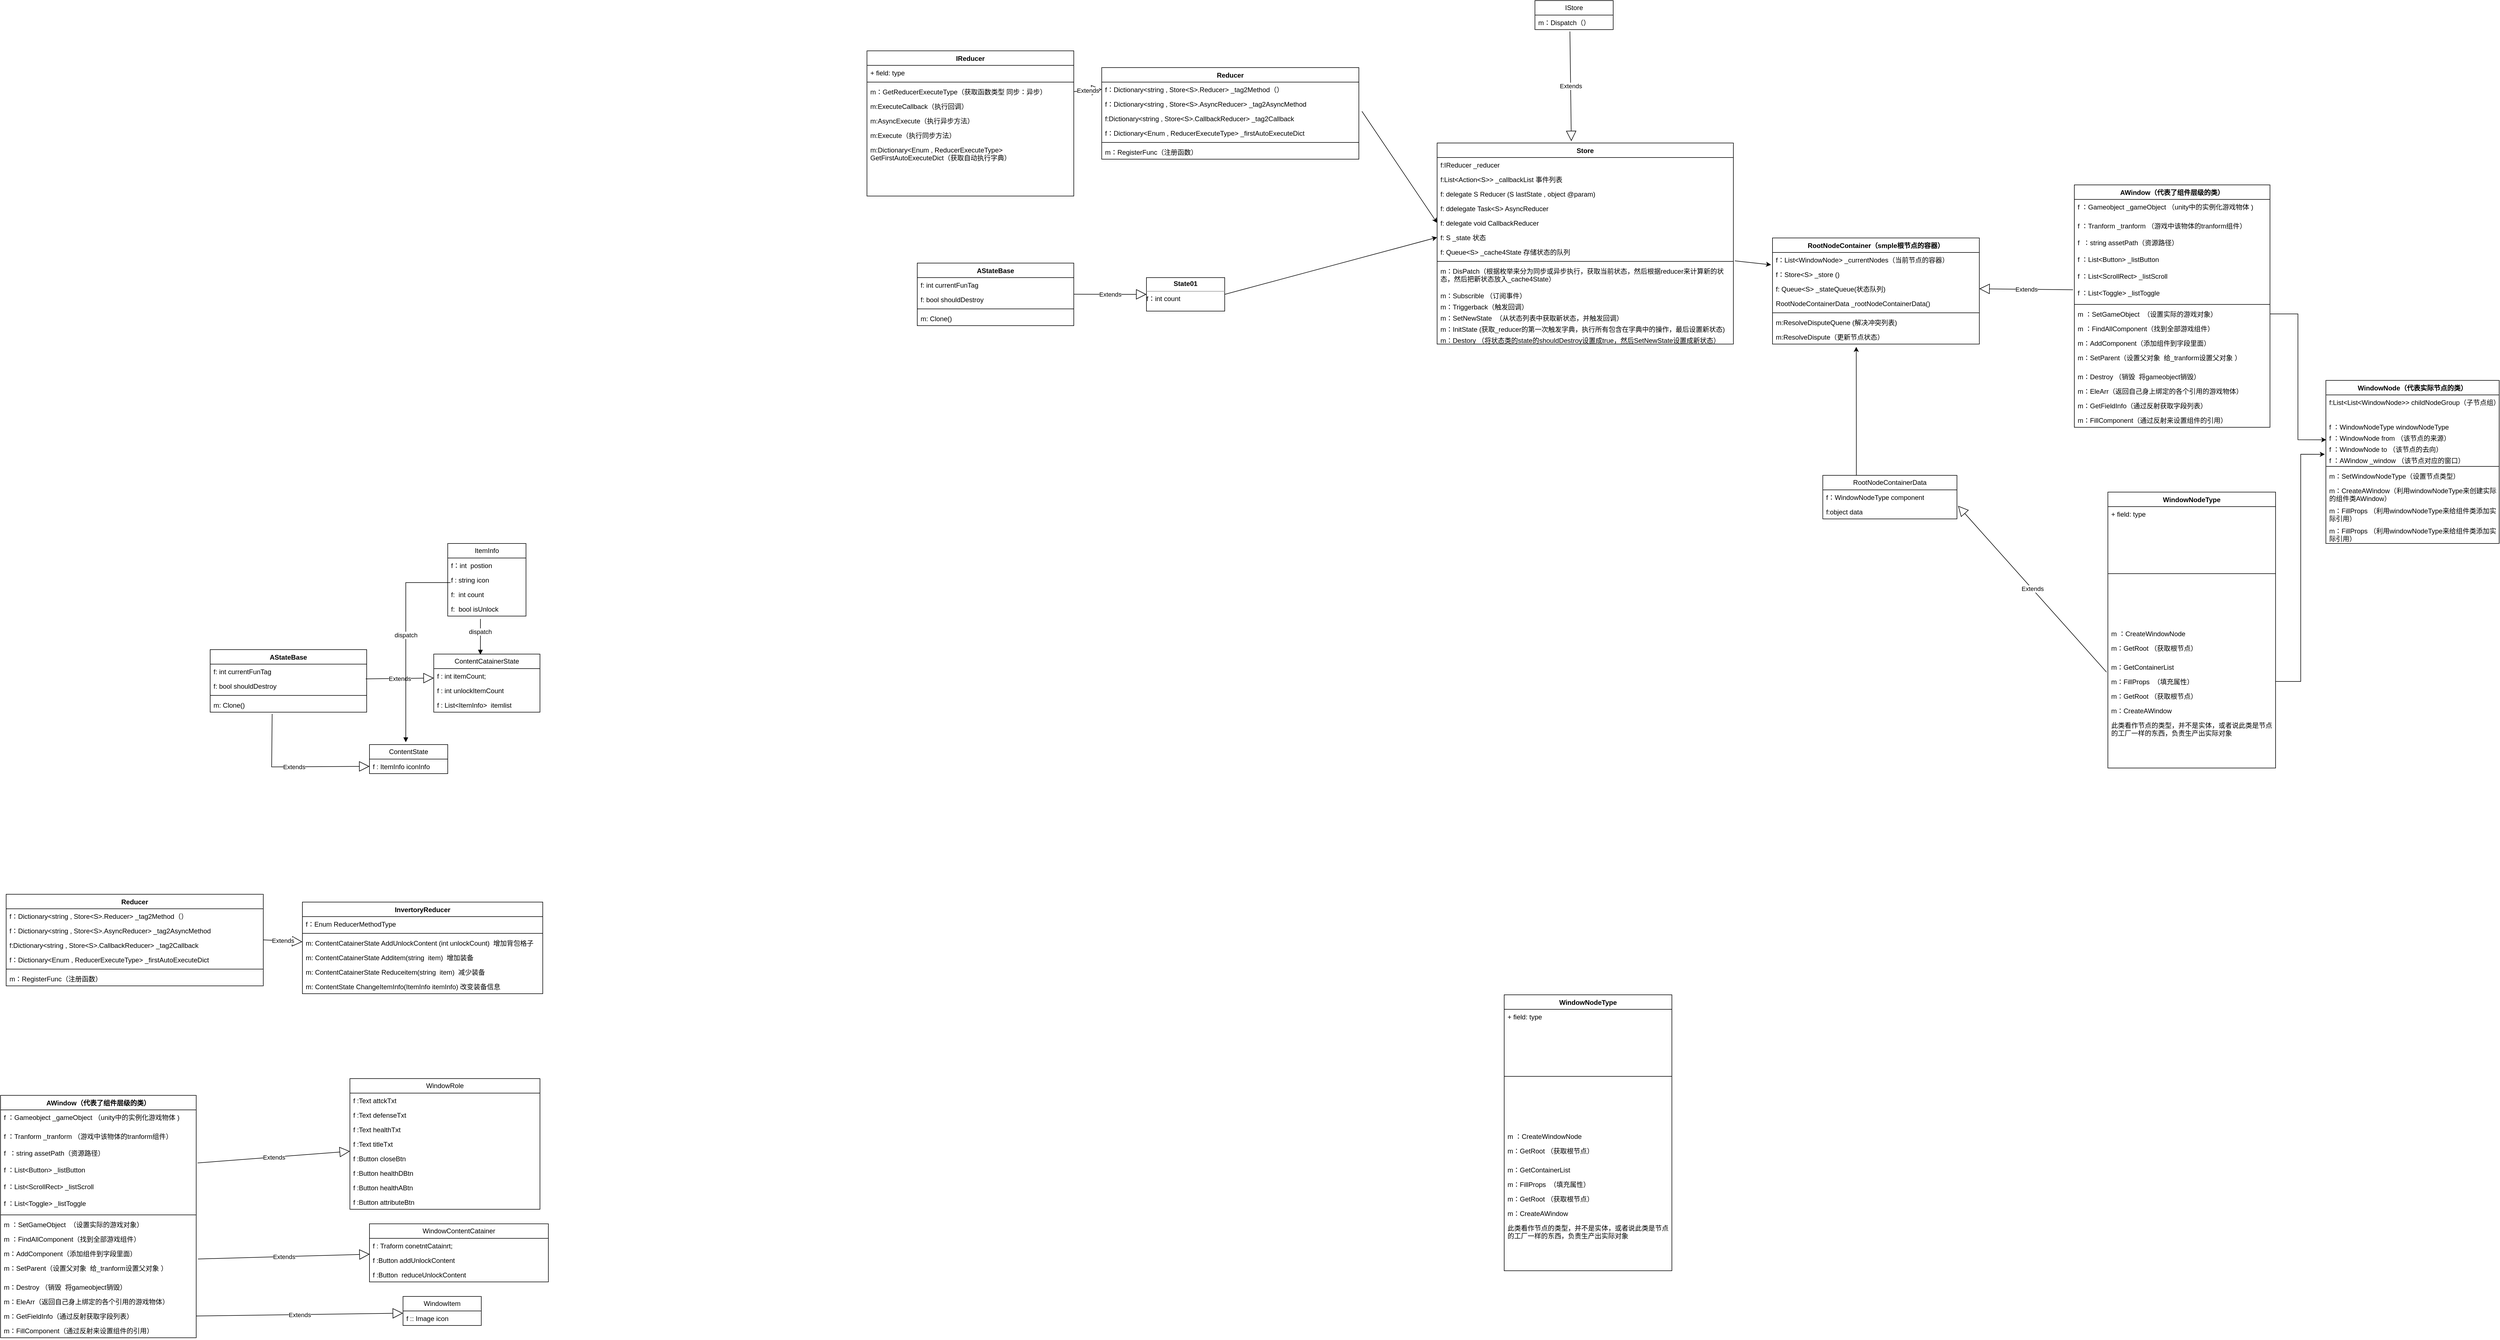 <mxfile version="21.6.8" type="device">
  <diagram id="C5RBs43oDa-KdzZeNtuy" name="Page-1">
    <mxGraphModel dx="5139" dy="763" grid="1" gridSize="10" guides="1" tooltips="1" connect="1" arrows="1" fold="1" page="1" pageScale="1" pageWidth="827" pageHeight="1169" math="0" shadow="0">
      <root>
        <mxCell id="WIyWlLk6GJQsqaUBKTNV-0" />
        <mxCell id="WIyWlLk6GJQsqaUBKTNV-1" parent="WIyWlLk6GJQsqaUBKTNV-0" />
        <mxCell id="E3rBf19DS1yWQ-W_zWL8-5" value="Extends" style="endArrow=block;endSize=16;endFill=0;html=1;rounded=0;exitX=0.994;exitY=1.013;exitDx=0;exitDy=0;exitPerimeter=0;" parent="WIyWlLk6GJQsqaUBKTNV-1" source="E3rBf19DS1yWQ-W_zWL8-1" edge="1">
          <mxGeometry width="160" relative="1" as="geometry">
            <mxPoint x="-2615" y="1282" as="sourcePoint" />
            <mxPoint x="-2595" y="1372.854" as="targetPoint" />
            <Array as="points" />
          </mxGeometry>
        </mxCell>
        <mxCell id="ve1UvFn8xcsSlFiXggbr-10" value="WindowNodeType" style="swimlane;fontStyle=1;align=center;verticalAlign=top;childLayout=stackLayout;horizontal=1;startSize=26;horizontalStack=0;resizeParent=1;resizeParentMax=0;resizeLast=0;collapsible=1;marginBottom=0;whiteSpace=wrap;html=1;" parent="WIyWlLk6GJQsqaUBKTNV-1" vertex="1">
          <mxGeometry x="400" y="1040" width="300" height="494" as="geometry" />
        </mxCell>
        <mxCell id="ve1UvFn8xcsSlFiXggbr-11" value="+ field: type" style="text;strokeColor=none;fillColor=none;align=left;verticalAlign=top;spacingLeft=4;spacingRight=4;overflow=hidden;rotatable=0;points=[[0,0.5],[1,0.5]];portConstraint=eastwest;whiteSpace=wrap;html=1;" parent="ve1UvFn8xcsSlFiXggbr-10" vertex="1">
          <mxGeometry y="26" width="300" height="26" as="geometry" />
        </mxCell>
        <mxCell id="ve1UvFn8xcsSlFiXggbr-12" value="" style="line;strokeWidth=1;fillColor=none;align=left;verticalAlign=middle;spacingTop=-1;spacingLeft=3;spacingRight=3;rotatable=0;labelPosition=right;points=[];portConstraint=eastwest;strokeColor=inherit;" parent="ve1UvFn8xcsSlFiXggbr-10" vertex="1">
          <mxGeometry y="52" width="300" height="188" as="geometry" />
        </mxCell>
        <mxCell id="ve1UvFn8xcsSlFiXggbr-13" value="m ：CreateWindowNode" style="text;strokeColor=none;fillColor=none;align=left;verticalAlign=top;spacingLeft=4;spacingRight=4;overflow=hidden;rotatable=0;points=[[0,0.5],[1,0.5]];portConstraint=eastwest;whiteSpace=wrap;html=1;" parent="ve1UvFn8xcsSlFiXggbr-10" vertex="1">
          <mxGeometry y="240" width="300" height="26" as="geometry" />
        </mxCell>
        <mxCell id="ve1UvFn8xcsSlFiXggbr-51" value="m：GetRoot （获取根节点）" style="text;strokeColor=none;fillColor=none;align=left;verticalAlign=top;spacingLeft=4;spacingRight=4;overflow=hidden;rotatable=0;points=[[0,0.5],[1,0.5]];portConstraint=eastwest;whiteSpace=wrap;html=1;" parent="ve1UvFn8xcsSlFiXggbr-10" vertex="1">
          <mxGeometry y="266" width="300" height="34" as="geometry" />
        </mxCell>
        <mxCell id="ve1UvFn8xcsSlFiXggbr-14" value="m：GetContainerList" style="text;strokeColor=none;fillColor=none;align=left;verticalAlign=top;spacingLeft=4;spacingRight=4;overflow=hidden;rotatable=0;points=[[0,0.5],[1,0.5]];portConstraint=eastwest;whiteSpace=wrap;html=1;" parent="ve1UvFn8xcsSlFiXggbr-10" vertex="1">
          <mxGeometry y="300" width="300" height="26" as="geometry" />
        </mxCell>
        <mxCell id="ve1UvFn8xcsSlFiXggbr-16" value="m：FillProps&amp;nbsp; （填充属性）" style="text;strokeColor=none;fillColor=none;align=left;verticalAlign=top;spacingLeft=4;spacingRight=4;overflow=hidden;rotatable=0;points=[[0,0.5],[1,0.5]];portConstraint=eastwest;whiteSpace=wrap;html=1;" parent="ve1UvFn8xcsSlFiXggbr-10" vertex="1">
          <mxGeometry y="326" width="300" height="26" as="geometry" />
        </mxCell>
        <mxCell id="ve1UvFn8xcsSlFiXggbr-17" value="m：GetRoot （获取根节点）" style="text;strokeColor=none;fillColor=none;align=left;verticalAlign=top;spacingLeft=4;spacingRight=4;overflow=hidden;rotatable=0;points=[[0,0.5],[1,0.5]];portConstraint=eastwest;whiteSpace=wrap;html=1;" parent="ve1UvFn8xcsSlFiXggbr-10" vertex="1">
          <mxGeometry y="352" width="300" height="26" as="geometry" />
        </mxCell>
        <mxCell id="ve1UvFn8xcsSlFiXggbr-15" value="m：CreateAWindow" style="text;strokeColor=none;fillColor=none;align=left;verticalAlign=top;spacingLeft=4;spacingRight=4;overflow=hidden;rotatable=0;points=[[0,0.5],[1,0.5]];portConstraint=eastwest;whiteSpace=wrap;html=1;" parent="ve1UvFn8xcsSlFiXggbr-10" vertex="1">
          <mxGeometry y="378" width="300" height="26" as="geometry" />
        </mxCell>
        <mxCell id="ve1UvFn8xcsSlFiXggbr-38" value="此类看作节点的类型，并不是实体，或者说此类是节点的工厂一样的东西，负责生产出实际对象" style="text;strokeColor=none;fillColor=none;align=left;verticalAlign=top;spacingLeft=4;spacingRight=4;overflow=hidden;rotatable=0;points=[[0,0.5],[1,0.5]];portConstraint=eastwest;whiteSpace=wrap;html=1;" parent="ve1UvFn8xcsSlFiXggbr-10" vertex="1">
          <mxGeometry y="404" width="300" height="90" as="geometry" />
        </mxCell>
        <mxCell id="ve1UvFn8xcsSlFiXggbr-18" value="AWindow（代表了组件层级的类）" style="swimlane;fontStyle=1;align=center;verticalAlign=top;childLayout=stackLayout;horizontal=1;startSize=26;horizontalStack=0;resizeParent=1;resizeParentMax=0;resizeLast=0;collapsible=1;marginBottom=0;whiteSpace=wrap;html=1;" parent="WIyWlLk6GJQsqaUBKTNV-1" vertex="1">
          <mxGeometry x="340" y="490" width="350" height="434" as="geometry" />
        </mxCell>
        <mxCell id="ve1UvFn8xcsSlFiXggbr-19" value="f ：Gameobject _gameObject （unity中的实例化游戏物体 )" style="text;strokeColor=none;fillColor=none;align=left;verticalAlign=top;spacingLeft=4;spacingRight=4;overflow=hidden;rotatable=0;points=[[0,0.5],[1,0.5]];portConstraint=eastwest;whiteSpace=wrap;html=1;" parent="ve1UvFn8xcsSlFiXggbr-18" vertex="1">
          <mxGeometry y="26" width="350" height="34" as="geometry" />
        </mxCell>
        <mxCell id="ve1UvFn8xcsSlFiXggbr-25" value="f ：Tranform _tranform （游戏中该物体的tranform组件）" style="text;strokeColor=none;fillColor=none;align=left;verticalAlign=top;spacingLeft=4;spacingRight=4;overflow=hidden;rotatable=0;points=[[0,0.5],[1,0.5]];portConstraint=eastwest;whiteSpace=wrap;html=1;" parent="ve1UvFn8xcsSlFiXggbr-18" vertex="1">
          <mxGeometry y="60" width="350" height="30" as="geometry" />
        </mxCell>
        <mxCell id="ve1UvFn8xcsSlFiXggbr-27" value="f&amp;nbsp; ：string assetPath（资源路径）" style="text;strokeColor=none;fillColor=none;align=left;verticalAlign=top;spacingLeft=4;spacingRight=4;overflow=hidden;rotatable=0;points=[[0,0.5],[1,0.5]];portConstraint=eastwest;whiteSpace=wrap;html=1;" parent="ve1UvFn8xcsSlFiXggbr-18" vertex="1">
          <mxGeometry y="90" width="350" height="30" as="geometry" />
        </mxCell>
        <mxCell id="ve1UvFn8xcsSlFiXggbr-26" value="f ：List&amp;lt;Button&amp;gt; _listButton&amp;nbsp;" style="text;strokeColor=none;fillColor=none;align=left;verticalAlign=top;spacingLeft=4;spacingRight=4;overflow=hidden;rotatable=0;points=[[0,0.5],[1,0.5]];portConstraint=eastwest;whiteSpace=wrap;html=1;" parent="ve1UvFn8xcsSlFiXggbr-18" vertex="1">
          <mxGeometry y="120" width="350" height="30" as="geometry" />
        </mxCell>
        <mxCell id="ve1UvFn8xcsSlFiXggbr-28" value="f ：List&amp;lt;ScrollRect&amp;gt; _listScroll" style="text;strokeColor=none;fillColor=none;align=left;verticalAlign=top;spacingLeft=4;spacingRight=4;overflow=hidden;rotatable=0;points=[[0,0.5],[1,0.5]];portConstraint=eastwest;whiteSpace=wrap;html=1;" parent="ve1UvFn8xcsSlFiXggbr-18" vertex="1">
          <mxGeometry y="150" width="350" height="30" as="geometry" />
        </mxCell>
        <mxCell id="ve1UvFn8xcsSlFiXggbr-29" value="f ：List&amp;lt;Toggle&amp;gt; _listToggle" style="text;strokeColor=none;fillColor=none;align=left;verticalAlign=top;spacingLeft=4;spacingRight=4;overflow=hidden;rotatable=0;points=[[0,0.5],[1,0.5]];portConstraint=eastwest;whiteSpace=wrap;html=1;" parent="ve1UvFn8xcsSlFiXggbr-18" vertex="1">
          <mxGeometry y="180" width="350" height="30" as="geometry" />
        </mxCell>
        <mxCell id="ve1UvFn8xcsSlFiXggbr-20" value="" style="line;strokeWidth=1;fillColor=none;align=left;verticalAlign=middle;spacingTop=-1;spacingLeft=3;spacingRight=3;rotatable=0;labelPosition=right;points=[];portConstraint=eastwest;strokeColor=inherit;" parent="ve1UvFn8xcsSlFiXggbr-18" vertex="1">
          <mxGeometry y="210" width="350" height="8" as="geometry" />
        </mxCell>
        <mxCell id="ve1UvFn8xcsSlFiXggbr-21" value="m ：SetGameObject&amp;nbsp; （设置实际的游戏对象）" style="text;strokeColor=none;fillColor=none;align=left;verticalAlign=top;spacingLeft=4;spacingRight=4;overflow=hidden;rotatable=0;points=[[0,0.5],[1,0.5]];portConstraint=eastwest;whiteSpace=wrap;html=1;" parent="ve1UvFn8xcsSlFiXggbr-18" vertex="1">
          <mxGeometry y="218" width="350" height="26" as="geometry" />
        </mxCell>
        <mxCell id="ve1UvFn8xcsSlFiXggbr-22" value="m ：FindAllComponent（找到全部游戏组件）" style="text;strokeColor=none;fillColor=none;align=left;verticalAlign=top;spacingLeft=4;spacingRight=4;overflow=hidden;rotatable=0;points=[[0,0.5],[1,0.5]];portConstraint=eastwest;whiteSpace=wrap;html=1;" parent="ve1UvFn8xcsSlFiXggbr-18" vertex="1">
          <mxGeometry y="244" width="350" height="26" as="geometry" />
        </mxCell>
        <mxCell id="ve1UvFn8xcsSlFiXggbr-23" value="m：AddComponent（添加组件到字段里面）" style="text;strokeColor=none;fillColor=none;align=left;verticalAlign=top;spacingLeft=4;spacingRight=4;overflow=hidden;rotatable=0;points=[[0,0.5],[1,0.5]];portConstraint=eastwest;whiteSpace=wrap;html=1;" parent="ve1UvFn8xcsSlFiXggbr-18" vertex="1">
          <mxGeometry y="270" width="350" height="26" as="geometry" />
        </mxCell>
        <mxCell id="ve1UvFn8xcsSlFiXggbr-24" value="m：SetParent（设置父对象&amp;nbsp; 给_tranform设置父对象 ）" style="text;strokeColor=none;fillColor=none;align=left;verticalAlign=top;spacingLeft=4;spacingRight=4;overflow=hidden;rotatable=0;points=[[0,0.5],[1,0.5]];portConstraint=eastwest;whiteSpace=wrap;html=1;" parent="ve1UvFn8xcsSlFiXggbr-18" vertex="1">
          <mxGeometry y="296" width="350" height="34" as="geometry" />
        </mxCell>
        <mxCell id="ve1UvFn8xcsSlFiXggbr-32" value="m：Destroy （销毁&amp;nbsp; 将gameobject销毁）" style="text;strokeColor=none;fillColor=none;align=left;verticalAlign=top;spacingLeft=4;spacingRight=4;overflow=hidden;rotatable=0;points=[[0,0.5],[1,0.5]];portConstraint=eastwest;whiteSpace=wrap;html=1;" parent="ve1UvFn8xcsSlFiXggbr-18" vertex="1">
          <mxGeometry y="330" width="350" height="26" as="geometry" />
        </mxCell>
        <mxCell id="ve1UvFn8xcsSlFiXggbr-35" value="m：EleArr（返回自己身上绑定的各个引用的游戏物体）" style="text;strokeColor=none;fillColor=none;align=left;verticalAlign=top;spacingLeft=4;spacingRight=4;overflow=hidden;rotatable=0;points=[[0,0.5],[1,0.5]];portConstraint=eastwest;whiteSpace=wrap;html=1;" parent="ve1UvFn8xcsSlFiXggbr-18" vertex="1">
          <mxGeometry y="356" width="350" height="26" as="geometry" />
        </mxCell>
        <mxCell id="ve1UvFn8xcsSlFiXggbr-37" value="m：GetFieldInfo（通过反射获取字段列表）" style="text;strokeColor=none;fillColor=none;align=left;verticalAlign=top;spacingLeft=4;spacingRight=4;overflow=hidden;rotatable=0;points=[[0,0.5],[1,0.5]];portConstraint=eastwest;whiteSpace=wrap;html=1;" parent="ve1UvFn8xcsSlFiXggbr-18" vertex="1">
          <mxGeometry y="382" width="350" height="26" as="geometry" />
        </mxCell>
        <mxCell id="ve1UvFn8xcsSlFiXggbr-36" value="m：FillComponent（通过反射来设置组件的引用）" style="text;strokeColor=none;fillColor=none;align=left;verticalAlign=top;spacingLeft=4;spacingRight=4;overflow=hidden;rotatable=0;points=[[0,0.5],[1,0.5]];portConstraint=eastwest;whiteSpace=wrap;html=1;" parent="ve1UvFn8xcsSlFiXggbr-18" vertex="1">
          <mxGeometry y="408" width="350" height="26" as="geometry" />
        </mxCell>
        <mxCell id="ve1UvFn8xcsSlFiXggbr-39" value="WindowNode（代表实际节点的类）" style="swimlane;fontStyle=1;align=center;verticalAlign=top;childLayout=stackLayout;horizontal=1;startSize=26;horizontalStack=0;resizeParent=1;resizeParentMax=0;resizeLast=0;collapsible=1;marginBottom=0;whiteSpace=wrap;html=1;" parent="WIyWlLk6GJQsqaUBKTNV-1" vertex="1">
          <mxGeometry x="790" y="840" width="310" height="292" as="geometry" />
        </mxCell>
        <mxCell id="ve1UvFn8xcsSlFiXggbr-40" value="f:List&amp;lt;List&amp;lt;WindowNode&amp;gt;&amp;gt; childNodeGroup（子节点组）" style="text;strokeColor=none;fillColor=none;align=left;verticalAlign=top;spacingLeft=4;spacingRight=4;overflow=hidden;rotatable=0;points=[[0,0.5],[1,0.5]];portConstraint=eastwest;whiteSpace=wrap;html=1;" parent="ve1UvFn8xcsSlFiXggbr-39" vertex="1">
          <mxGeometry y="26" width="310" height="44" as="geometry" />
        </mxCell>
        <mxCell id="ve1UvFn8xcsSlFiXggbr-43" value="f ：WindowNodeType&amp;nbsp;windowNodeType" style="text;strokeColor=none;fillColor=none;align=left;verticalAlign=top;spacingLeft=4;spacingRight=4;overflow=hidden;rotatable=0;points=[[0,0.5],[1,0.5]];portConstraint=eastwest;whiteSpace=wrap;html=1;" parent="ve1UvFn8xcsSlFiXggbr-39" vertex="1">
          <mxGeometry y="70" width="310" height="20" as="geometry" />
        </mxCell>
        <mxCell id="ve1UvFn8xcsSlFiXggbr-44" value="f ：WindowNode from （该节点的来源）&amp;nbsp;" style="text;strokeColor=none;fillColor=none;align=left;verticalAlign=top;spacingLeft=4;spacingRight=4;overflow=hidden;rotatable=0;points=[[0,0.5],[1,0.5]];portConstraint=eastwest;whiteSpace=wrap;html=1;" parent="ve1UvFn8xcsSlFiXggbr-39" vertex="1">
          <mxGeometry y="90" width="310" height="20" as="geometry" />
        </mxCell>
        <mxCell id="ve1UvFn8xcsSlFiXggbr-45" value="f ：WindowNode to （该节点的去向）&amp;nbsp;" style="text;strokeColor=none;fillColor=none;align=left;verticalAlign=top;spacingLeft=4;spacingRight=4;overflow=hidden;rotatable=0;points=[[0,0.5],[1,0.5]];portConstraint=eastwest;whiteSpace=wrap;html=1;" parent="ve1UvFn8xcsSlFiXggbr-39" vertex="1">
          <mxGeometry y="110" width="310" height="20" as="geometry" />
        </mxCell>
        <mxCell id="ve1UvFn8xcsSlFiXggbr-46" value="f ：AWindow _window （该节点对应的窗口）" style="text;strokeColor=none;fillColor=none;align=left;verticalAlign=top;spacingLeft=4;spacingRight=4;overflow=hidden;rotatable=0;points=[[0,0.5],[1,0.5]];portConstraint=eastwest;whiteSpace=wrap;html=1;" parent="ve1UvFn8xcsSlFiXggbr-39" vertex="1">
          <mxGeometry y="130" width="310" height="20" as="geometry" />
        </mxCell>
        <mxCell id="ve1UvFn8xcsSlFiXggbr-41" value="" style="line;strokeWidth=1;fillColor=none;align=left;verticalAlign=middle;spacingTop=-1;spacingLeft=3;spacingRight=3;rotatable=0;labelPosition=right;points=[];portConstraint=eastwest;strokeColor=inherit;" parent="ve1UvFn8xcsSlFiXggbr-39" vertex="1">
          <mxGeometry y="150" width="310" height="8" as="geometry" />
        </mxCell>
        <mxCell id="ve1UvFn8xcsSlFiXggbr-42" value="m：SetWindowNodeType（设置节点类型）" style="text;strokeColor=none;fillColor=none;align=left;verticalAlign=top;spacingLeft=4;spacingRight=4;overflow=hidden;rotatable=0;points=[[0,0.5],[1,0.5]];portConstraint=eastwest;whiteSpace=wrap;html=1;" parent="ve1UvFn8xcsSlFiXggbr-39" vertex="1">
          <mxGeometry y="158" width="310" height="26" as="geometry" />
        </mxCell>
        <mxCell id="ve1UvFn8xcsSlFiXggbr-54" value="m：CreateAWindow（利用windowNodeType来创建实际的组件类AWindow）" style="text;strokeColor=none;fillColor=none;align=left;verticalAlign=top;spacingLeft=4;spacingRight=4;overflow=hidden;rotatable=0;points=[[0,0.5],[1,0.5]];portConstraint=eastwest;whiteSpace=wrap;html=1;" parent="ve1UvFn8xcsSlFiXggbr-39" vertex="1">
          <mxGeometry y="184" width="310" height="36" as="geometry" />
        </mxCell>
        <mxCell id="ve1UvFn8xcsSlFiXggbr-55" value="m：FillProps （利用windowNodeType来给组件类添加实际引用）" style="text;strokeColor=none;fillColor=none;align=left;verticalAlign=top;spacingLeft=4;spacingRight=4;overflow=hidden;rotatable=0;points=[[0,0.5],[1,0.5]];portConstraint=eastwest;whiteSpace=wrap;html=1;" parent="ve1UvFn8xcsSlFiXggbr-39" vertex="1">
          <mxGeometry y="220" width="310" height="36" as="geometry" />
        </mxCell>
        <mxCell id="ve1UvFn8xcsSlFiXggbr-56" value="m：FillProps （利用windowNodeType来给组件类添加实际引用）" style="text;strokeColor=none;fillColor=none;align=left;verticalAlign=top;spacingLeft=4;spacingRight=4;overflow=hidden;rotatable=0;points=[[0,0.5],[1,0.5]];portConstraint=eastwest;whiteSpace=wrap;html=1;" parent="ve1UvFn8xcsSlFiXggbr-39" vertex="1">
          <mxGeometry y="256" width="310" height="36" as="geometry" />
        </mxCell>
        <mxCell id="ve1UvFn8xcsSlFiXggbr-48" style="edgeStyle=orthogonalEdgeStyle;rounded=0;orthogonalLoop=1;jettySize=auto;html=1;entryX=0.002;entryY=-0.183;entryDx=0;entryDy=0;entryPerimeter=0;" parent="WIyWlLk6GJQsqaUBKTNV-1" source="ve1UvFn8xcsSlFiXggbr-21" target="ve1UvFn8xcsSlFiXggbr-45" edge="1">
          <mxGeometry relative="1" as="geometry" />
        </mxCell>
        <mxCell id="ve1UvFn8xcsSlFiXggbr-53" style="edgeStyle=orthogonalEdgeStyle;rounded=0;orthogonalLoop=1;jettySize=auto;html=1;exitX=1;exitY=0.5;exitDx=0;exitDy=0;entryX=-0.006;entryY=1.117;entryDx=0;entryDy=0;entryPerimeter=0;" parent="WIyWlLk6GJQsqaUBKTNV-1" source="ve1UvFn8xcsSlFiXggbr-16" target="ve1UvFn8xcsSlFiXggbr-45" edge="1">
          <mxGeometry relative="1" as="geometry" />
        </mxCell>
        <mxCell id="4ULcb9RmXD7_H7DqA3IH-0" value="RootNodeContainer（smple根节点的容器）" style="swimlane;fontStyle=1;align=center;verticalAlign=top;childLayout=stackLayout;horizontal=1;startSize=26;horizontalStack=0;resizeParent=1;resizeParentMax=0;resizeLast=0;collapsible=1;marginBottom=0;whiteSpace=wrap;html=1;" parent="WIyWlLk6GJQsqaUBKTNV-1" vertex="1">
          <mxGeometry x="-200" y="585" width="370" height="190" as="geometry" />
        </mxCell>
        <mxCell id="4ULcb9RmXD7_H7DqA3IH-1" value="f：List&amp;lt;WindowNode&amp;gt; _currentNodes（当前节点的容器）" style="text;strokeColor=none;fillColor=none;align=left;verticalAlign=top;spacingLeft=4;spacingRight=4;overflow=hidden;rotatable=0;points=[[0,0.5],[1,0.5]];portConstraint=eastwest;whiteSpace=wrap;html=1;" parent="4ULcb9RmXD7_H7DqA3IH-0" vertex="1">
          <mxGeometry y="26" width="370" height="26" as="geometry" />
        </mxCell>
        <mxCell id="4ULcb9RmXD7_H7DqA3IH-6" value="f：Store&amp;lt;S&amp;gt; _store ()" style="text;strokeColor=none;fillColor=none;align=left;verticalAlign=top;spacingLeft=4;spacingRight=4;overflow=hidden;rotatable=0;points=[[0,0.5],[1,0.5]];portConstraint=eastwest;whiteSpace=wrap;html=1;" parent="4ULcb9RmXD7_H7DqA3IH-0" vertex="1">
          <mxGeometry y="52" width="370" height="26" as="geometry" />
        </mxCell>
        <mxCell id="4ULcb9RmXD7_H7DqA3IH-7" value="f: Queue&amp;lt;S&amp;gt; _stateQueue(状态队列)" style="text;strokeColor=none;fillColor=none;align=left;verticalAlign=top;spacingLeft=4;spacingRight=4;overflow=hidden;rotatable=0;points=[[0,0.5],[1,0.5]];portConstraint=eastwest;whiteSpace=wrap;html=1;" parent="4ULcb9RmXD7_H7DqA3IH-0" vertex="1">
          <mxGeometry y="78" width="370" height="26" as="geometry" />
        </mxCell>
        <mxCell id="4ULcb9RmXD7_H7DqA3IH-8" value="RootNodeContainerData _rootNodeContainerData()" style="text;strokeColor=none;fillColor=none;align=left;verticalAlign=top;spacingLeft=4;spacingRight=4;overflow=hidden;rotatable=0;points=[[0,0.5],[1,0.5]];portConstraint=eastwest;whiteSpace=wrap;html=1;" parent="4ULcb9RmXD7_H7DqA3IH-0" vertex="1">
          <mxGeometry y="104" width="370" height="26" as="geometry" />
        </mxCell>
        <mxCell id="4ULcb9RmXD7_H7DqA3IH-2" value="" style="line;strokeWidth=1;fillColor=none;align=left;verticalAlign=middle;spacingTop=-1;spacingLeft=3;spacingRight=3;rotatable=0;labelPosition=right;points=[];portConstraint=eastwest;strokeColor=inherit;" parent="4ULcb9RmXD7_H7DqA3IH-0" vertex="1">
          <mxGeometry y="130" width="370" height="8" as="geometry" />
        </mxCell>
        <mxCell id="4ULcb9RmXD7_H7DqA3IH-3" value="m:ResolveDisputeQuene (解决冲突列表)" style="text;strokeColor=none;fillColor=none;align=left;verticalAlign=top;spacingLeft=4;spacingRight=4;overflow=hidden;rotatable=0;points=[[0,0.5],[1,0.5]];portConstraint=eastwest;whiteSpace=wrap;html=1;" parent="4ULcb9RmXD7_H7DqA3IH-0" vertex="1">
          <mxGeometry y="138" width="370" height="26" as="geometry" />
        </mxCell>
        <mxCell id="4ULcb9RmXD7_H7DqA3IH-9" value="m:ResolveDispute（更新节点状态）" style="text;strokeColor=none;fillColor=none;align=left;verticalAlign=top;spacingLeft=4;spacingRight=4;overflow=hidden;rotatable=0;points=[[0,0.5],[1,0.5]];portConstraint=eastwest;whiteSpace=wrap;html=1;" parent="4ULcb9RmXD7_H7DqA3IH-0" vertex="1">
          <mxGeometry y="164" width="370" height="26" as="geometry" />
        </mxCell>
        <mxCell id="4ULcb9RmXD7_H7DqA3IH-10" value="RootNodeContainerData" style="swimlane;fontStyle=0;childLayout=stackLayout;horizontal=1;startSize=26;fillColor=none;horizontalStack=0;resizeParent=1;resizeParentMax=0;resizeLast=0;collapsible=1;marginBottom=0;whiteSpace=wrap;html=1;" parent="WIyWlLk6GJQsqaUBKTNV-1" vertex="1">
          <mxGeometry x="-110" y="1010" width="240" height="78" as="geometry" />
        </mxCell>
        <mxCell id="4ULcb9RmXD7_H7DqA3IH-11" value="f：WindowNodeType component" style="text;strokeColor=none;fillColor=none;align=left;verticalAlign=top;spacingLeft=4;spacingRight=4;overflow=hidden;rotatable=0;points=[[0,0.5],[1,0.5]];portConstraint=eastwest;whiteSpace=wrap;html=1;" parent="4ULcb9RmXD7_H7DqA3IH-10" vertex="1">
          <mxGeometry y="26" width="240" height="26" as="geometry" />
        </mxCell>
        <mxCell id="4ULcb9RmXD7_H7DqA3IH-12" value="f:object data" style="text;strokeColor=none;fillColor=none;align=left;verticalAlign=top;spacingLeft=4;spacingRight=4;overflow=hidden;rotatable=0;points=[[0,0.5],[1,0.5]];portConstraint=eastwest;whiteSpace=wrap;html=1;" parent="4ULcb9RmXD7_H7DqA3IH-10" vertex="1">
          <mxGeometry y="52" width="240" height="26" as="geometry" />
        </mxCell>
        <mxCell id="4ULcb9RmXD7_H7DqA3IH-17" value="IReducer" style="swimlane;fontStyle=1;align=center;verticalAlign=top;childLayout=stackLayout;horizontal=1;startSize=26;horizontalStack=0;resizeParent=1;resizeParentMax=0;resizeLast=0;collapsible=1;marginBottom=0;whiteSpace=wrap;html=1;" parent="WIyWlLk6GJQsqaUBKTNV-1" vertex="1">
          <mxGeometry x="-1820" y="250" width="370" height="260" as="geometry" />
        </mxCell>
        <mxCell id="4ULcb9RmXD7_H7DqA3IH-18" value="+ field: type" style="text;strokeColor=none;fillColor=none;align=left;verticalAlign=top;spacingLeft=4;spacingRight=4;overflow=hidden;rotatable=0;points=[[0,0.5],[1,0.5]];portConstraint=eastwest;whiteSpace=wrap;html=1;" parent="4ULcb9RmXD7_H7DqA3IH-17" vertex="1">
          <mxGeometry y="26" width="370" height="26" as="geometry" />
        </mxCell>
        <mxCell id="4ULcb9RmXD7_H7DqA3IH-19" value="" style="line;strokeWidth=1;fillColor=none;align=left;verticalAlign=middle;spacingTop=-1;spacingLeft=3;spacingRight=3;rotatable=0;labelPosition=right;points=[];portConstraint=eastwest;strokeColor=inherit;" parent="4ULcb9RmXD7_H7DqA3IH-17" vertex="1">
          <mxGeometry y="52" width="370" height="8" as="geometry" />
        </mxCell>
        <mxCell id="4ULcb9RmXD7_H7DqA3IH-20" value="m：GetReducerExecuteType（获取函数类型 同步：异步）" style="text;strokeColor=none;fillColor=none;align=left;verticalAlign=top;spacingLeft=4;spacingRight=4;overflow=hidden;rotatable=0;points=[[0,0.5],[1,0.5]];portConstraint=eastwest;whiteSpace=wrap;html=1;" parent="4ULcb9RmXD7_H7DqA3IH-17" vertex="1">
          <mxGeometry y="60" width="370" height="26" as="geometry" />
        </mxCell>
        <mxCell id="4ULcb9RmXD7_H7DqA3IH-22" value="m:ExecuteCallback（执行回调）" style="text;strokeColor=none;fillColor=none;align=left;verticalAlign=top;spacingLeft=4;spacingRight=4;overflow=hidden;rotatable=0;points=[[0,0.5],[1,0.5]];portConstraint=eastwest;whiteSpace=wrap;html=1;" parent="4ULcb9RmXD7_H7DqA3IH-17" vertex="1">
          <mxGeometry y="86" width="370" height="26" as="geometry" />
        </mxCell>
        <mxCell id="4ULcb9RmXD7_H7DqA3IH-21" value="m:AsyncExecute（执行异步方法）" style="text;strokeColor=none;fillColor=none;align=left;verticalAlign=top;spacingLeft=4;spacingRight=4;overflow=hidden;rotatable=0;points=[[0,0.5],[1,0.5]];portConstraint=eastwest;whiteSpace=wrap;html=1;" parent="4ULcb9RmXD7_H7DqA3IH-17" vertex="1">
          <mxGeometry y="112" width="370" height="26" as="geometry" />
        </mxCell>
        <mxCell id="4ULcb9RmXD7_H7DqA3IH-23" value="m:Execute（执行同步方法）" style="text;strokeColor=none;fillColor=none;align=left;verticalAlign=top;spacingLeft=4;spacingRight=4;overflow=hidden;rotatable=0;points=[[0,0.5],[1,0.5]];portConstraint=eastwest;whiteSpace=wrap;html=1;" parent="4ULcb9RmXD7_H7DqA3IH-17" vertex="1">
          <mxGeometry y="138" width="370" height="26" as="geometry" />
        </mxCell>
        <mxCell id="4ULcb9RmXD7_H7DqA3IH-24" value="m:Dictionary&amp;lt;Enum , ReducerExecuteType&amp;gt; GetFirstAutoExecuteDict（获取自动执行字典）" style="text;strokeColor=none;fillColor=none;align=left;verticalAlign=top;spacingLeft=4;spacingRight=4;overflow=hidden;rotatable=0;points=[[0,0.5],[1,0.5]];portConstraint=eastwest;whiteSpace=wrap;html=1;" parent="4ULcb9RmXD7_H7DqA3IH-17" vertex="1">
          <mxGeometry y="164" width="370" height="96" as="geometry" />
        </mxCell>
        <mxCell id="4ULcb9RmXD7_H7DqA3IH-25" value="Reducer" style="swimlane;fontStyle=1;align=center;verticalAlign=top;childLayout=stackLayout;horizontal=1;startSize=26;horizontalStack=0;resizeParent=1;resizeParentMax=0;resizeLast=0;collapsible=1;marginBottom=0;whiteSpace=wrap;html=1;" parent="WIyWlLk6GJQsqaUBKTNV-1" vertex="1">
          <mxGeometry x="-1400" y="280" width="460" height="164" as="geometry" />
        </mxCell>
        <mxCell id="4ULcb9RmXD7_H7DqA3IH-26" value="f：Dictionary&amp;lt;string , Store&amp;lt;S&amp;gt;.Reducer&amp;gt; _tag2Method（）" style="text;strokeColor=none;fillColor=none;align=left;verticalAlign=top;spacingLeft=4;spacingRight=4;overflow=hidden;rotatable=0;points=[[0,0.5],[1,0.5]];portConstraint=eastwest;whiteSpace=wrap;html=1;" parent="4ULcb9RmXD7_H7DqA3IH-25" vertex="1">
          <mxGeometry y="26" width="460" height="26" as="geometry" />
        </mxCell>
        <mxCell id="4ULcb9RmXD7_H7DqA3IH-31" value="f：Dictionary&amp;lt;string , Store&amp;lt;S&amp;gt;.AsyncReducer&amp;gt; _tag2AsyncMethod&amp;nbsp;" style="text;strokeColor=none;fillColor=none;align=left;verticalAlign=top;spacingLeft=4;spacingRight=4;overflow=hidden;rotatable=0;points=[[0,0.5],[1,0.5]];portConstraint=eastwest;whiteSpace=wrap;html=1;" parent="4ULcb9RmXD7_H7DqA3IH-25" vertex="1">
          <mxGeometry y="52" width="460" height="26" as="geometry" />
        </mxCell>
        <mxCell id="4ULcb9RmXD7_H7DqA3IH-30" value="f:Dictionary&amp;lt;string , Store&amp;lt;S&amp;gt;.CallbackReducer&amp;gt; _tag2Callback&amp;nbsp;" style="text;strokeColor=none;fillColor=none;align=left;verticalAlign=top;spacingLeft=4;spacingRight=4;overflow=hidden;rotatable=0;points=[[0,0.5],[1,0.5]];portConstraint=eastwest;whiteSpace=wrap;html=1;" parent="4ULcb9RmXD7_H7DqA3IH-25" vertex="1">
          <mxGeometry y="78" width="460" height="26" as="geometry" />
        </mxCell>
        <mxCell id="4ULcb9RmXD7_H7DqA3IH-32" value="f：Dictionary&amp;lt;Enum , ReducerExecuteType&amp;gt; _firstAutoExecuteDict" style="text;strokeColor=none;fillColor=none;align=left;verticalAlign=top;spacingLeft=4;spacingRight=4;overflow=hidden;rotatable=0;points=[[0,0.5],[1,0.5]];portConstraint=eastwest;whiteSpace=wrap;html=1;" parent="4ULcb9RmXD7_H7DqA3IH-25" vertex="1">
          <mxGeometry y="104" width="460" height="26" as="geometry" />
        </mxCell>
        <mxCell id="4ULcb9RmXD7_H7DqA3IH-27" value="" style="line;strokeWidth=1;fillColor=none;align=left;verticalAlign=middle;spacingTop=-1;spacingLeft=3;spacingRight=3;rotatable=0;labelPosition=right;points=[];portConstraint=eastwest;strokeColor=inherit;" parent="4ULcb9RmXD7_H7DqA3IH-25" vertex="1">
          <mxGeometry y="130" width="460" height="8" as="geometry" />
        </mxCell>
        <mxCell id="4ULcb9RmXD7_H7DqA3IH-28" value="m：RegisterFunc（注册函数）" style="text;strokeColor=none;fillColor=none;align=left;verticalAlign=top;spacingLeft=4;spacingRight=4;overflow=hidden;rotatable=0;points=[[0,0.5],[1,0.5]];portConstraint=eastwest;whiteSpace=wrap;html=1;" parent="4ULcb9RmXD7_H7DqA3IH-25" vertex="1">
          <mxGeometry y="138" width="460" height="26" as="geometry" />
        </mxCell>
        <mxCell id="4ULcb9RmXD7_H7DqA3IH-29" value="Extends" style="endArrow=block;endSize=16;endFill=0;html=1;rounded=0;entryX=0;entryY=0.5;entryDx=0;entryDy=0;exitX=1;exitY=0.5;exitDx=0;exitDy=0;" parent="WIyWlLk6GJQsqaUBKTNV-1" source="4ULcb9RmXD7_H7DqA3IH-20" target="4ULcb9RmXD7_H7DqA3IH-26" edge="1">
          <mxGeometry width="160" relative="1" as="geometry">
            <mxPoint x="-750" y="460" as="sourcePoint" />
            <mxPoint x="-590" y="460" as="targetPoint" />
            <Array as="points" />
          </mxGeometry>
        </mxCell>
        <mxCell id="4ULcb9RmXD7_H7DqA3IH-16" style="edgeStyle=orthogonalEdgeStyle;rounded=0;orthogonalLoop=1;jettySize=auto;html=1;entryX=0.405;entryY=1.192;entryDx=0;entryDy=0;entryPerimeter=0;exitX=0.25;exitY=0;exitDx=0;exitDy=0;" parent="WIyWlLk6GJQsqaUBKTNV-1" source="4ULcb9RmXD7_H7DqA3IH-10" target="4ULcb9RmXD7_H7DqA3IH-9" edge="1">
          <mxGeometry relative="1" as="geometry">
            <mxPoint x="-60" y="800" as="targetPoint" />
            <Array as="points">
              <mxPoint x="-50" y="950" />
              <mxPoint x="-50" y="950" />
            </Array>
            <mxPoint x="1" y="1000" as="sourcePoint" />
          </mxGeometry>
        </mxCell>
        <mxCell id="aNd48e-fd_fbqG_4wxti-0" value="IStore" style="swimlane;fontStyle=0;childLayout=stackLayout;horizontal=1;startSize=26;fillColor=none;horizontalStack=0;resizeParent=1;resizeParentMax=0;resizeLast=0;collapsible=1;marginBottom=0;whiteSpace=wrap;html=1;" parent="WIyWlLk6GJQsqaUBKTNV-1" vertex="1">
          <mxGeometry x="-625" y="160" width="140" height="52" as="geometry" />
        </mxCell>
        <mxCell id="aNd48e-fd_fbqG_4wxti-3" value="m：Dispatch（）" style="text;strokeColor=none;fillColor=none;align=left;verticalAlign=top;spacingLeft=4;spacingRight=4;overflow=hidden;rotatable=0;points=[[0,0.5],[1,0.5]];portConstraint=eastwest;whiteSpace=wrap;html=1;" parent="aNd48e-fd_fbqG_4wxti-0" vertex="1">
          <mxGeometry y="26" width="140" height="26" as="geometry" />
        </mxCell>
        <mxCell id="aNd48e-fd_fbqG_4wxti-6" value="Store" style="swimlane;fontStyle=1;align=center;verticalAlign=top;childLayout=stackLayout;horizontal=1;startSize=26;horizontalStack=0;resizeParent=1;resizeParentMax=0;resizeLast=0;collapsible=1;marginBottom=0;whiteSpace=wrap;html=1;" parent="WIyWlLk6GJQsqaUBKTNV-1" vertex="1">
          <mxGeometry x="-800" y="415" width="530" height="360" as="geometry" />
        </mxCell>
        <mxCell id="aNd48e-fd_fbqG_4wxti-7" value="f:IReducer _reducer" style="text;strokeColor=none;fillColor=none;align=left;verticalAlign=top;spacingLeft=4;spacingRight=4;overflow=hidden;rotatable=0;points=[[0,0.5],[1,0.5]];portConstraint=eastwest;whiteSpace=wrap;html=1;" parent="aNd48e-fd_fbqG_4wxti-6" vertex="1">
          <mxGeometry y="26" width="530" height="26" as="geometry" />
        </mxCell>
        <mxCell id="aNd48e-fd_fbqG_4wxti-11" value="f:List&amp;lt;Action&amp;lt;S&amp;gt;&amp;gt; _callbackList 事件列表" style="text;strokeColor=none;fillColor=none;align=left;verticalAlign=top;spacingLeft=4;spacingRight=4;overflow=hidden;rotatable=0;points=[[0,0.5],[1,0.5]];portConstraint=eastwest;whiteSpace=wrap;html=1;" parent="aNd48e-fd_fbqG_4wxti-6" vertex="1">
          <mxGeometry y="52" width="530" height="26" as="geometry" />
        </mxCell>
        <mxCell id="aNd48e-fd_fbqG_4wxti-12" value="f:&amp;nbsp;delegate S Reducer (S lastState , object @param)&amp;nbsp;" style="text;strokeColor=none;fillColor=none;align=left;verticalAlign=top;spacingLeft=4;spacingRight=4;overflow=hidden;rotatable=0;points=[[0,0.5],[1,0.5]];portConstraint=eastwest;whiteSpace=wrap;html=1;" parent="aNd48e-fd_fbqG_4wxti-6" vertex="1">
          <mxGeometry y="78" width="530" height="26" as="geometry" />
        </mxCell>
        <mxCell id="aNd48e-fd_fbqG_4wxti-13" value="f:&amp;nbsp;ddelegate Task&amp;lt;S&amp;gt; AsyncReducer" style="text;strokeColor=none;fillColor=none;align=left;verticalAlign=top;spacingLeft=4;spacingRight=4;overflow=hidden;rotatable=0;points=[[0,0.5],[1,0.5]];portConstraint=eastwest;whiteSpace=wrap;html=1;" parent="aNd48e-fd_fbqG_4wxti-6" vertex="1">
          <mxGeometry y="104" width="530" height="26" as="geometry" />
        </mxCell>
        <mxCell id="aNd48e-fd_fbqG_4wxti-14" value="f:&amp;nbsp;delegate void CallbackReducer" style="text;strokeColor=none;fillColor=none;align=left;verticalAlign=top;spacingLeft=4;spacingRight=4;overflow=hidden;rotatable=0;points=[[0,0.5],[1,0.5]];portConstraint=eastwest;whiteSpace=wrap;html=1;" parent="aNd48e-fd_fbqG_4wxti-6" vertex="1">
          <mxGeometry y="130" width="530" height="26" as="geometry" />
        </mxCell>
        <mxCell id="aNd48e-fd_fbqG_4wxti-15" value="f: S _state 状态" style="text;strokeColor=none;fillColor=none;align=left;verticalAlign=top;spacingLeft=4;spacingRight=4;overflow=hidden;rotatable=0;points=[[0,0.5],[1,0.5]];portConstraint=eastwest;whiteSpace=wrap;html=1;" parent="aNd48e-fd_fbqG_4wxti-6" vertex="1">
          <mxGeometry y="156" width="530" height="26" as="geometry" />
        </mxCell>
        <mxCell id="aNd48e-fd_fbqG_4wxti-16" value="f:&amp;nbsp;Queue&amp;lt;S&amp;gt; _cache4State 存储状态的队列" style="text;strokeColor=none;fillColor=none;align=left;verticalAlign=top;spacingLeft=4;spacingRight=4;overflow=hidden;rotatable=0;points=[[0,0.5],[1,0.5]];portConstraint=eastwest;whiteSpace=wrap;html=1;" parent="aNd48e-fd_fbqG_4wxti-6" vertex="1">
          <mxGeometry y="182" width="530" height="26" as="geometry" />
        </mxCell>
        <mxCell id="aNd48e-fd_fbqG_4wxti-8" value="" style="line;strokeWidth=1;fillColor=none;align=left;verticalAlign=middle;spacingTop=-1;spacingLeft=3;spacingRight=3;rotatable=0;labelPosition=right;points=[];portConstraint=eastwest;strokeColor=inherit;" parent="aNd48e-fd_fbqG_4wxti-6" vertex="1">
          <mxGeometry y="208" width="530" height="8" as="geometry" />
        </mxCell>
        <mxCell id="aNd48e-fd_fbqG_4wxti-9" value="m：DisPatch（根据枚举来分为同步或异步执行，获取当前状态，然后根据reducer来计算新的状态，然后把新状态放入_cache4State）" style="text;strokeColor=none;fillColor=none;align=left;verticalAlign=top;spacingLeft=4;spacingRight=4;overflow=hidden;rotatable=0;points=[[0,0.5],[1,0.5]];portConstraint=eastwest;whiteSpace=wrap;html=1;" parent="aNd48e-fd_fbqG_4wxti-6" vertex="1">
          <mxGeometry y="216" width="530" height="44" as="geometry" />
        </mxCell>
        <mxCell id="aNd48e-fd_fbqG_4wxti-17" value="m：Subscrible （订阅事件）" style="text;strokeColor=none;fillColor=none;align=left;verticalAlign=top;spacingLeft=4;spacingRight=4;overflow=hidden;rotatable=0;points=[[0,0.5],[1,0.5]];portConstraint=eastwest;whiteSpace=wrap;html=1;" parent="aNd48e-fd_fbqG_4wxti-6" vertex="1">
          <mxGeometry y="260" width="530" height="20" as="geometry" />
        </mxCell>
        <mxCell id="aNd48e-fd_fbqG_4wxti-18" value="m：Triggerback（触发回调）" style="text;strokeColor=none;fillColor=none;align=left;verticalAlign=top;spacingLeft=4;spacingRight=4;overflow=hidden;rotatable=0;points=[[0,0.5],[1,0.5]];portConstraint=eastwest;whiteSpace=wrap;html=1;" parent="aNd48e-fd_fbqG_4wxti-6" vertex="1">
          <mxGeometry y="280" width="530" height="20" as="geometry" />
        </mxCell>
        <mxCell id="aNd48e-fd_fbqG_4wxti-19" value="m：SetNewState&amp;nbsp; （从状态列表中获取新状态，并触发回调）" style="text;strokeColor=none;fillColor=none;align=left;verticalAlign=top;spacingLeft=4;spacingRight=4;overflow=hidden;rotatable=0;points=[[0,0.5],[1,0.5]];portConstraint=eastwest;whiteSpace=wrap;html=1;" parent="aNd48e-fd_fbqG_4wxti-6" vertex="1">
          <mxGeometry y="300" width="530" height="20" as="geometry" />
        </mxCell>
        <mxCell id="aNd48e-fd_fbqG_4wxti-20" value="m：InitState (获取_reducer的第一次触发字典，执行所有包含在字典中的操作，最后设置新状态)&amp;nbsp;" style="text;strokeColor=none;fillColor=none;align=left;verticalAlign=top;spacingLeft=4;spacingRight=4;overflow=hidden;rotatable=0;points=[[0,0.5],[1,0.5]];portConstraint=eastwest;whiteSpace=wrap;html=1;" parent="aNd48e-fd_fbqG_4wxti-6" vertex="1">
          <mxGeometry y="320" width="530" height="20" as="geometry" />
        </mxCell>
        <mxCell id="aNd48e-fd_fbqG_4wxti-21" value="m：Destory （将状态类的state的shouldDestroy设置成true，然后SetNewState设置成新状态）" style="text;strokeColor=none;fillColor=none;align=left;verticalAlign=top;spacingLeft=4;spacingRight=4;overflow=hidden;rotatable=0;points=[[0,0.5],[1,0.5]];portConstraint=eastwest;whiteSpace=wrap;html=1;" parent="aNd48e-fd_fbqG_4wxti-6" vertex="1">
          <mxGeometry y="340" width="530" height="20" as="geometry" />
        </mxCell>
        <mxCell id="aNd48e-fd_fbqG_4wxti-26" value="AStateBase" style="swimlane;fontStyle=1;align=center;verticalAlign=top;childLayout=stackLayout;horizontal=1;startSize=26;horizontalStack=0;resizeParent=1;resizeParentMax=0;resizeLast=0;collapsible=1;marginBottom=0;whiteSpace=wrap;html=1;" parent="WIyWlLk6GJQsqaUBKTNV-1" vertex="1">
          <mxGeometry x="-1730" y="630" width="280" height="112" as="geometry" />
        </mxCell>
        <mxCell id="aNd48e-fd_fbqG_4wxti-27" value="f: int&amp;nbsp;currentFunTag" style="text;strokeColor=none;fillColor=none;align=left;verticalAlign=top;spacingLeft=4;spacingRight=4;overflow=hidden;rotatable=0;points=[[0,0.5],[1,0.5]];portConstraint=eastwest;whiteSpace=wrap;html=1;" parent="aNd48e-fd_fbqG_4wxti-26" vertex="1">
          <mxGeometry y="26" width="280" height="26" as="geometry" />
        </mxCell>
        <mxCell id="aNd48e-fd_fbqG_4wxti-30" value="f:&amp;nbsp;bool shouldDestroy" style="text;strokeColor=none;fillColor=none;align=left;verticalAlign=top;spacingLeft=4;spacingRight=4;overflow=hidden;rotatable=0;points=[[0,0.5],[1,0.5]];portConstraint=eastwest;whiteSpace=wrap;html=1;" parent="aNd48e-fd_fbqG_4wxti-26" vertex="1">
          <mxGeometry y="52" width="280" height="26" as="geometry" />
        </mxCell>
        <mxCell id="aNd48e-fd_fbqG_4wxti-28" value="" style="line;strokeWidth=1;fillColor=none;align=left;verticalAlign=middle;spacingTop=-1;spacingLeft=3;spacingRight=3;rotatable=0;labelPosition=right;points=[];portConstraint=eastwest;strokeColor=inherit;" parent="aNd48e-fd_fbqG_4wxti-26" vertex="1">
          <mxGeometry y="78" width="280" height="8" as="geometry" />
        </mxCell>
        <mxCell id="aNd48e-fd_fbqG_4wxti-29" value="m:&amp;nbsp;Clone()&amp;nbsp;" style="text;strokeColor=none;fillColor=none;align=left;verticalAlign=top;spacingLeft=4;spacingRight=4;overflow=hidden;rotatable=0;points=[[0,0.5],[1,0.5]];portConstraint=eastwest;whiteSpace=wrap;html=1;" parent="aNd48e-fd_fbqG_4wxti-26" vertex="1">
          <mxGeometry y="86" width="280" height="26" as="geometry" />
        </mxCell>
        <mxCell id="aNd48e-fd_fbqG_4wxti-32" value="&lt;p style=&quot;margin:0px;margin-top:4px;text-align:center;&quot;&gt;&lt;b&gt;State01&lt;/b&gt;&lt;/p&gt;&lt;hr size=&quot;1&quot;&gt;&lt;div style=&quot;height:2px;&quot;&gt;f：int count&lt;/div&gt;" style="verticalAlign=top;align=left;overflow=fill;fontSize=12;fontFamily=Helvetica;html=1;whiteSpace=wrap;" parent="WIyWlLk6GJQsqaUBKTNV-1" vertex="1">
          <mxGeometry x="-1320" y="656" width="140" height="60" as="geometry" />
        </mxCell>
        <mxCell id="aNd48e-fd_fbqG_4wxti-35" value="Extends" style="endArrow=block;endSize=16;endFill=0;html=1;rounded=0;" parent="WIyWlLk6GJQsqaUBKTNV-1" edge="1">
          <mxGeometry width="160" relative="1" as="geometry">
            <mxPoint x="-1450" y="685.77" as="sourcePoint" />
            <mxPoint x="-1320" y="686" as="targetPoint" />
          </mxGeometry>
        </mxCell>
        <mxCell id="aNd48e-fd_fbqG_4wxti-37" value="" style="endArrow=classic;html=1;rounded=0;exitX=1;exitY=0.5;exitDx=0;exitDy=0;entryX=0;entryY=0.5;entryDx=0;entryDy=0;" parent="WIyWlLk6GJQsqaUBKTNV-1" source="aNd48e-fd_fbqG_4wxti-32" target="aNd48e-fd_fbqG_4wxti-15" edge="1">
          <mxGeometry width="50" height="50" relative="1" as="geometry">
            <mxPoint x="-900" y="640" as="sourcePoint" />
            <mxPoint x="-850" y="590" as="targetPoint" />
          </mxGeometry>
        </mxCell>
        <mxCell id="aNd48e-fd_fbqG_4wxti-38" value="" style="endArrow=classic;html=1;rounded=0;exitX=1.012;exitY=0.013;exitDx=0;exitDy=0;exitPerimeter=0;entryX=0;entryY=0.5;entryDx=0;entryDy=0;" parent="WIyWlLk6GJQsqaUBKTNV-1" source="4ULcb9RmXD7_H7DqA3IH-30" target="aNd48e-fd_fbqG_4wxti-14" edge="1">
          <mxGeometry width="50" height="50" relative="1" as="geometry">
            <mxPoint x="-900" y="640" as="sourcePoint" />
            <mxPoint x="-850" y="590" as="targetPoint" />
          </mxGeometry>
        </mxCell>
        <mxCell id="aNd48e-fd_fbqG_4wxti-39" value="" style="endArrow=classic;html=1;rounded=0;exitX=1.005;exitY=1.115;exitDx=0;exitDy=0;entryX=-0.007;entryY=0.848;entryDx=0;entryDy=0;exitPerimeter=0;entryPerimeter=0;" parent="WIyWlLk6GJQsqaUBKTNV-1" source="aNd48e-fd_fbqG_4wxti-16" target="4ULcb9RmXD7_H7DqA3IH-1" edge="1">
          <mxGeometry width="50" height="50" relative="1" as="geometry">
            <mxPoint x="-230" y="650" as="sourcePoint" />
            <mxPoint x="-180" y="600" as="targetPoint" />
          </mxGeometry>
        </mxCell>
        <mxCell id="aNd48e-fd_fbqG_4wxti-40" value="Extends" style="endArrow=block;endSize=16;endFill=0;html=1;rounded=0;exitX=0.447;exitY=1.131;exitDx=0;exitDy=0;exitPerimeter=0;entryX=0.453;entryY=-0.009;entryDx=0;entryDy=0;entryPerimeter=0;" parent="WIyWlLk6GJQsqaUBKTNV-1" source="aNd48e-fd_fbqG_4wxti-3" target="aNd48e-fd_fbqG_4wxti-6" edge="1">
          <mxGeometry width="160" relative="1" as="geometry">
            <mxPoint x="-620" y="480" as="sourcePoint" />
            <mxPoint x="-460" y="480" as="targetPoint" />
          </mxGeometry>
        </mxCell>
        <mxCell id="aNd48e-fd_fbqG_4wxti-41" value="Extends" style="endArrow=block;endSize=16;endFill=0;html=1;rounded=0;entryX=1;entryY=0.5;entryDx=0;entryDy=0;exitX=-0.007;exitY=0.259;exitDx=0;exitDy=0;exitPerimeter=0;" parent="WIyWlLk6GJQsqaUBKTNV-1" source="ve1UvFn8xcsSlFiXggbr-29" target="4ULcb9RmXD7_H7DqA3IH-7" edge="1">
          <mxGeometry width="160" relative="1" as="geometry">
            <mxPoint x="210" y="780" as="sourcePoint" />
            <mxPoint x="370" y="780" as="targetPoint" />
          </mxGeometry>
        </mxCell>
        <mxCell id="E3rBf19DS1yWQ-W_zWL8-0" value="AStateBase" style="swimlane;fontStyle=1;align=center;verticalAlign=top;childLayout=stackLayout;horizontal=1;startSize=26;horizontalStack=0;resizeParent=1;resizeParentMax=0;resizeLast=0;collapsible=1;marginBottom=0;whiteSpace=wrap;html=1;" parent="WIyWlLk6GJQsqaUBKTNV-1" vertex="1">
          <mxGeometry x="-2995" y="1322" width="280" height="112" as="geometry" />
        </mxCell>
        <mxCell id="E3rBf19DS1yWQ-W_zWL8-1" value="f: int&amp;nbsp;currentFunTag" style="text;strokeColor=none;fillColor=none;align=left;verticalAlign=top;spacingLeft=4;spacingRight=4;overflow=hidden;rotatable=0;points=[[0,0.5],[1,0.5]];portConstraint=eastwest;whiteSpace=wrap;html=1;" parent="E3rBf19DS1yWQ-W_zWL8-0" vertex="1">
          <mxGeometry y="26" width="280" height="26" as="geometry" />
        </mxCell>
        <mxCell id="E3rBf19DS1yWQ-W_zWL8-2" value="f:&amp;nbsp;bool shouldDestroy" style="text;strokeColor=none;fillColor=none;align=left;verticalAlign=top;spacingLeft=4;spacingRight=4;overflow=hidden;rotatable=0;points=[[0,0.5],[1,0.5]];portConstraint=eastwest;whiteSpace=wrap;html=1;" parent="E3rBf19DS1yWQ-W_zWL8-0" vertex="1">
          <mxGeometry y="52" width="280" height="26" as="geometry" />
        </mxCell>
        <mxCell id="E3rBf19DS1yWQ-W_zWL8-3" value="" style="line;strokeWidth=1;fillColor=none;align=left;verticalAlign=middle;spacingTop=-1;spacingLeft=3;spacingRight=3;rotatable=0;labelPosition=right;points=[];portConstraint=eastwest;strokeColor=inherit;" parent="E3rBf19DS1yWQ-W_zWL8-0" vertex="1">
          <mxGeometry y="78" width="280" height="8" as="geometry" />
        </mxCell>
        <mxCell id="E3rBf19DS1yWQ-W_zWL8-4" value="m:&amp;nbsp;Clone()&amp;nbsp;" style="text;strokeColor=none;fillColor=none;align=left;verticalAlign=top;spacingLeft=4;spacingRight=4;overflow=hidden;rotatable=0;points=[[0,0.5],[1,0.5]];portConstraint=eastwest;whiteSpace=wrap;html=1;" parent="E3rBf19DS1yWQ-W_zWL8-0" vertex="1">
          <mxGeometry y="86" width="280" height="26" as="geometry" />
        </mxCell>
        <mxCell id="E3rBf19DS1yWQ-W_zWL8-7" value="ContentCatainerState" style="swimlane;fontStyle=0;childLayout=stackLayout;horizontal=1;startSize=26;fillColor=none;horizontalStack=0;resizeParent=1;resizeParentMax=0;resizeLast=0;collapsible=1;marginBottom=0;whiteSpace=wrap;html=1;" parent="WIyWlLk6GJQsqaUBKTNV-1" vertex="1">
          <mxGeometry x="-2595" y="1330" width="190" height="104" as="geometry" />
        </mxCell>
        <mxCell id="E3rBf19DS1yWQ-W_zWL8-8" value="f : int itemCount;" style="text;strokeColor=none;fillColor=none;align=left;verticalAlign=top;spacingLeft=4;spacingRight=4;overflow=hidden;rotatable=0;points=[[0,0.5],[1,0.5]];portConstraint=eastwest;whiteSpace=wrap;html=1;" parent="E3rBf19DS1yWQ-W_zWL8-7" vertex="1">
          <mxGeometry y="26" width="190" height="26" as="geometry" />
        </mxCell>
        <mxCell id="E3rBf19DS1yWQ-W_zWL8-11" value="f : int unlockItemCount" style="text;strokeColor=none;fillColor=none;align=left;verticalAlign=top;spacingLeft=4;spacingRight=4;overflow=hidden;rotatable=0;points=[[0,0.5],[1,0.5]];portConstraint=eastwest;whiteSpace=wrap;html=1;" parent="E3rBf19DS1yWQ-W_zWL8-7" vertex="1">
          <mxGeometry y="52" width="190" height="26" as="geometry" />
        </mxCell>
        <mxCell id="E3rBf19DS1yWQ-W_zWL8-57" value="f : List&amp;lt;ItemInfo&amp;gt;&amp;nbsp; itemlist" style="text;strokeColor=none;fillColor=none;align=left;verticalAlign=top;spacingLeft=4;spacingRight=4;overflow=hidden;rotatable=0;points=[[0,0.5],[1,0.5]];portConstraint=eastwest;whiteSpace=wrap;html=1;" parent="E3rBf19DS1yWQ-W_zWL8-7" vertex="1">
          <mxGeometry y="78" width="190" height="26" as="geometry" />
        </mxCell>
        <mxCell id="E3rBf19DS1yWQ-W_zWL8-12" value="ContentState" style="swimlane;fontStyle=0;childLayout=stackLayout;horizontal=1;startSize=26;fillColor=none;horizontalStack=0;resizeParent=1;resizeParentMax=0;resizeLast=0;collapsible=1;marginBottom=0;whiteSpace=wrap;html=1;" parent="WIyWlLk6GJQsqaUBKTNV-1" vertex="1">
          <mxGeometry x="-2710" y="1492" width="140" height="52" as="geometry" />
        </mxCell>
        <mxCell id="E3rBf19DS1yWQ-W_zWL8-13" value="f : ItemInfo iconInfo" style="text;strokeColor=none;fillColor=none;align=left;verticalAlign=top;spacingLeft=4;spacingRight=4;overflow=hidden;rotatable=0;points=[[0,0.5],[1,0.5]];portConstraint=eastwest;whiteSpace=wrap;html=1;" parent="E3rBf19DS1yWQ-W_zWL8-12" vertex="1">
          <mxGeometry y="26" width="140" height="26" as="geometry" />
        </mxCell>
        <mxCell id="E3rBf19DS1yWQ-W_zWL8-16" value="Extends" style="endArrow=block;endSize=16;endFill=0;html=1;rounded=0;exitX=0.396;exitY=1.115;exitDx=0;exitDy=0;exitPerimeter=0;entryX=0;entryY=0.5;entryDx=0;entryDy=0;" parent="WIyWlLk6GJQsqaUBKTNV-1" source="E3rBf19DS1yWQ-W_zWL8-4" target="E3rBf19DS1yWQ-W_zWL8-13" edge="1">
          <mxGeometry width="160" relative="1" as="geometry">
            <mxPoint x="-2615" y="1282" as="sourcePoint" />
            <mxPoint x="-2455" y="1282" as="targetPoint" />
            <Array as="points">
              <mxPoint x="-2885" y="1532" />
            </Array>
          </mxGeometry>
        </mxCell>
        <mxCell id="E3rBf19DS1yWQ-W_zWL8-17" value="AWindow（代表了组件层级的类）" style="swimlane;fontStyle=1;align=center;verticalAlign=top;childLayout=stackLayout;horizontal=1;startSize=26;horizontalStack=0;resizeParent=1;resizeParentMax=0;resizeLast=0;collapsible=1;marginBottom=0;whiteSpace=wrap;html=1;" parent="WIyWlLk6GJQsqaUBKTNV-1" vertex="1">
          <mxGeometry x="-3370" y="2120" width="350" height="434" as="geometry" />
        </mxCell>
        <mxCell id="E3rBf19DS1yWQ-W_zWL8-18" value="f ：Gameobject _gameObject （unity中的实例化游戏物体 )" style="text;strokeColor=none;fillColor=none;align=left;verticalAlign=top;spacingLeft=4;spacingRight=4;overflow=hidden;rotatable=0;points=[[0,0.5],[1,0.5]];portConstraint=eastwest;whiteSpace=wrap;html=1;" parent="E3rBf19DS1yWQ-W_zWL8-17" vertex="1">
          <mxGeometry y="26" width="350" height="34" as="geometry" />
        </mxCell>
        <mxCell id="E3rBf19DS1yWQ-W_zWL8-19" value="f ：Tranform _tranform （游戏中该物体的tranform组件）" style="text;strokeColor=none;fillColor=none;align=left;verticalAlign=top;spacingLeft=4;spacingRight=4;overflow=hidden;rotatable=0;points=[[0,0.5],[1,0.5]];portConstraint=eastwest;whiteSpace=wrap;html=1;" parent="E3rBf19DS1yWQ-W_zWL8-17" vertex="1">
          <mxGeometry y="60" width="350" height="30" as="geometry" />
        </mxCell>
        <mxCell id="E3rBf19DS1yWQ-W_zWL8-20" value="f&amp;nbsp; ：string assetPath（资源路径）" style="text;strokeColor=none;fillColor=none;align=left;verticalAlign=top;spacingLeft=4;spacingRight=4;overflow=hidden;rotatable=0;points=[[0,0.5],[1,0.5]];portConstraint=eastwest;whiteSpace=wrap;html=1;" parent="E3rBf19DS1yWQ-W_zWL8-17" vertex="1">
          <mxGeometry y="90" width="350" height="30" as="geometry" />
        </mxCell>
        <mxCell id="E3rBf19DS1yWQ-W_zWL8-21" value="f ：List&amp;lt;Button&amp;gt; _listButton&amp;nbsp;" style="text;strokeColor=none;fillColor=none;align=left;verticalAlign=top;spacingLeft=4;spacingRight=4;overflow=hidden;rotatable=0;points=[[0,0.5],[1,0.5]];portConstraint=eastwest;whiteSpace=wrap;html=1;" parent="E3rBf19DS1yWQ-W_zWL8-17" vertex="1">
          <mxGeometry y="120" width="350" height="30" as="geometry" />
        </mxCell>
        <mxCell id="E3rBf19DS1yWQ-W_zWL8-22" value="f ：List&amp;lt;ScrollRect&amp;gt; _listScroll" style="text;strokeColor=none;fillColor=none;align=left;verticalAlign=top;spacingLeft=4;spacingRight=4;overflow=hidden;rotatable=0;points=[[0,0.5],[1,0.5]];portConstraint=eastwest;whiteSpace=wrap;html=1;" parent="E3rBf19DS1yWQ-W_zWL8-17" vertex="1">
          <mxGeometry y="150" width="350" height="30" as="geometry" />
        </mxCell>
        <mxCell id="E3rBf19DS1yWQ-W_zWL8-23" value="f ：List&amp;lt;Toggle&amp;gt; _listToggle" style="text;strokeColor=none;fillColor=none;align=left;verticalAlign=top;spacingLeft=4;spacingRight=4;overflow=hidden;rotatable=0;points=[[0,0.5],[1,0.5]];portConstraint=eastwest;whiteSpace=wrap;html=1;" parent="E3rBf19DS1yWQ-W_zWL8-17" vertex="1">
          <mxGeometry y="180" width="350" height="30" as="geometry" />
        </mxCell>
        <mxCell id="E3rBf19DS1yWQ-W_zWL8-24" value="" style="line;strokeWidth=1;fillColor=none;align=left;verticalAlign=middle;spacingTop=-1;spacingLeft=3;spacingRight=3;rotatable=0;labelPosition=right;points=[];portConstraint=eastwest;strokeColor=inherit;" parent="E3rBf19DS1yWQ-W_zWL8-17" vertex="1">
          <mxGeometry y="210" width="350" height="8" as="geometry" />
        </mxCell>
        <mxCell id="E3rBf19DS1yWQ-W_zWL8-25" value="m ：SetGameObject&amp;nbsp; （设置实际的游戏对象）" style="text;strokeColor=none;fillColor=none;align=left;verticalAlign=top;spacingLeft=4;spacingRight=4;overflow=hidden;rotatable=0;points=[[0,0.5],[1,0.5]];portConstraint=eastwest;whiteSpace=wrap;html=1;" parent="E3rBf19DS1yWQ-W_zWL8-17" vertex="1">
          <mxGeometry y="218" width="350" height="26" as="geometry" />
        </mxCell>
        <mxCell id="E3rBf19DS1yWQ-W_zWL8-26" value="m ：FindAllComponent（找到全部游戏组件）" style="text;strokeColor=none;fillColor=none;align=left;verticalAlign=top;spacingLeft=4;spacingRight=4;overflow=hidden;rotatable=0;points=[[0,0.5],[1,0.5]];portConstraint=eastwest;whiteSpace=wrap;html=1;" parent="E3rBf19DS1yWQ-W_zWL8-17" vertex="1">
          <mxGeometry y="244" width="350" height="26" as="geometry" />
        </mxCell>
        <mxCell id="E3rBf19DS1yWQ-W_zWL8-27" value="m：AddComponent（添加组件到字段里面）" style="text;strokeColor=none;fillColor=none;align=left;verticalAlign=top;spacingLeft=4;spacingRight=4;overflow=hidden;rotatable=0;points=[[0,0.5],[1,0.5]];portConstraint=eastwest;whiteSpace=wrap;html=1;" parent="E3rBf19DS1yWQ-W_zWL8-17" vertex="1">
          <mxGeometry y="270" width="350" height="26" as="geometry" />
        </mxCell>
        <mxCell id="E3rBf19DS1yWQ-W_zWL8-28" value="m：SetParent（设置父对象&amp;nbsp; 给_tranform设置父对象 ）" style="text;strokeColor=none;fillColor=none;align=left;verticalAlign=top;spacingLeft=4;spacingRight=4;overflow=hidden;rotatable=0;points=[[0,0.5],[1,0.5]];portConstraint=eastwest;whiteSpace=wrap;html=1;" parent="E3rBf19DS1yWQ-W_zWL8-17" vertex="1">
          <mxGeometry y="296" width="350" height="34" as="geometry" />
        </mxCell>
        <mxCell id="E3rBf19DS1yWQ-W_zWL8-29" value="m：Destroy （销毁&amp;nbsp; 将gameobject销毁）" style="text;strokeColor=none;fillColor=none;align=left;verticalAlign=top;spacingLeft=4;spacingRight=4;overflow=hidden;rotatable=0;points=[[0,0.5],[1,0.5]];portConstraint=eastwest;whiteSpace=wrap;html=1;" parent="E3rBf19DS1yWQ-W_zWL8-17" vertex="1">
          <mxGeometry y="330" width="350" height="26" as="geometry" />
        </mxCell>
        <mxCell id="E3rBf19DS1yWQ-W_zWL8-30" value="m：EleArr（返回自己身上绑定的各个引用的游戏物体）" style="text;strokeColor=none;fillColor=none;align=left;verticalAlign=top;spacingLeft=4;spacingRight=4;overflow=hidden;rotatable=0;points=[[0,0.5],[1,0.5]];portConstraint=eastwest;whiteSpace=wrap;html=1;" parent="E3rBf19DS1yWQ-W_zWL8-17" vertex="1">
          <mxGeometry y="356" width="350" height="26" as="geometry" />
        </mxCell>
        <mxCell id="E3rBf19DS1yWQ-W_zWL8-31" value="m：GetFieldInfo（通过反射获取字段列表）" style="text;strokeColor=none;fillColor=none;align=left;verticalAlign=top;spacingLeft=4;spacingRight=4;overflow=hidden;rotatable=0;points=[[0,0.5],[1,0.5]];portConstraint=eastwest;whiteSpace=wrap;html=1;" parent="E3rBf19DS1yWQ-W_zWL8-17" vertex="1">
          <mxGeometry y="382" width="350" height="26" as="geometry" />
        </mxCell>
        <mxCell id="E3rBf19DS1yWQ-W_zWL8-32" value="m：FillComponent（通过反射来设置组件的引用）" style="text;strokeColor=none;fillColor=none;align=left;verticalAlign=top;spacingLeft=4;spacingRight=4;overflow=hidden;rotatable=0;points=[[0,0.5],[1,0.5]];portConstraint=eastwest;whiteSpace=wrap;html=1;" parent="E3rBf19DS1yWQ-W_zWL8-17" vertex="1">
          <mxGeometry y="408" width="350" height="26" as="geometry" />
        </mxCell>
        <mxCell id="E3rBf19DS1yWQ-W_zWL8-33" value="Extends" style="endArrow=block;endSize=16;endFill=0;html=1;rounded=0;exitX=1.007;exitY=0.035;exitDx=0;exitDy=0;exitPerimeter=0;" parent="WIyWlLk6GJQsqaUBKTNV-1" source="E3rBf19DS1yWQ-W_zWL8-21" target="E3rBf19DS1yWQ-W_zWL8-34" edge="1">
          <mxGeometry width="160" relative="1" as="geometry">
            <mxPoint x="-2670" y="1880" as="sourcePoint" />
            <mxPoint x="-2540" y="1915" as="targetPoint" />
          </mxGeometry>
        </mxCell>
        <mxCell id="E3rBf19DS1yWQ-W_zWL8-34" value="WindowRole" style="swimlane;fontStyle=0;childLayout=stackLayout;horizontal=1;startSize=26;fillColor=none;horizontalStack=0;resizeParent=1;resizeParentMax=0;resizeLast=0;collapsible=1;marginBottom=0;whiteSpace=wrap;html=1;" parent="WIyWlLk6GJQsqaUBKTNV-1" vertex="1">
          <mxGeometry x="-2745" y="2090" width="340" height="234" as="geometry" />
        </mxCell>
        <mxCell id="E3rBf19DS1yWQ-W_zWL8-35" value="f :Text attckTxt" style="text;strokeColor=none;fillColor=none;align=left;verticalAlign=top;spacingLeft=4;spacingRight=4;overflow=hidden;rotatable=0;points=[[0,0.5],[1,0.5]];portConstraint=eastwest;whiteSpace=wrap;html=1;" parent="E3rBf19DS1yWQ-W_zWL8-34" vertex="1">
          <mxGeometry y="26" width="340" height="26" as="geometry" />
        </mxCell>
        <mxCell id="E3rBf19DS1yWQ-W_zWL8-36" value="f :Text defenseTxt" style="text;strokeColor=none;fillColor=none;align=left;verticalAlign=top;spacingLeft=4;spacingRight=4;overflow=hidden;rotatable=0;points=[[0,0.5],[1,0.5]];portConstraint=eastwest;whiteSpace=wrap;html=1;" parent="E3rBf19DS1yWQ-W_zWL8-34" vertex="1">
          <mxGeometry y="52" width="340" height="26" as="geometry" />
        </mxCell>
        <mxCell id="E3rBf19DS1yWQ-W_zWL8-37" value="f :Text healthTxt" style="text;strokeColor=none;fillColor=none;align=left;verticalAlign=top;spacingLeft=4;spacingRight=4;overflow=hidden;rotatable=0;points=[[0,0.5],[1,0.5]];portConstraint=eastwest;whiteSpace=wrap;html=1;" parent="E3rBf19DS1yWQ-W_zWL8-34" vertex="1">
          <mxGeometry y="78" width="340" height="26" as="geometry" />
        </mxCell>
        <mxCell id="E3rBf19DS1yWQ-W_zWL8-38" value="f :Text&amp;nbsp;titleTxt" style="text;strokeColor=none;fillColor=none;align=left;verticalAlign=top;spacingLeft=4;spacingRight=4;overflow=hidden;rotatable=0;points=[[0,0.5],[1,0.5]];portConstraint=eastwest;whiteSpace=wrap;html=1;" parent="E3rBf19DS1yWQ-W_zWL8-34" vertex="1">
          <mxGeometry y="104" width="340" height="26" as="geometry" />
        </mxCell>
        <mxCell id="E3rBf19DS1yWQ-W_zWL8-39" value="f :Button closeBtn" style="text;strokeColor=none;fillColor=none;align=left;verticalAlign=top;spacingLeft=4;spacingRight=4;overflow=hidden;rotatable=0;points=[[0,0.5],[1,0.5]];portConstraint=eastwest;whiteSpace=wrap;html=1;" parent="E3rBf19DS1yWQ-W_zWL8-34" vertex="1">
          <mxGeometry y="130" width="340" height="26" as="geometry" />
        </mxCell>
        <mxCell id="E3rBf19DS1yWQ-W_zWL8-40" value="f :Button healthDBtn" style="text;strokeColor=none;fillColor=none;align=left;verticalAlign=top;spacingLeft=4;spacingRight=4;overflow=hidden;rotatable=0;points=[[0,0.5],[1,0.5]];portConstraint=eastwest;whiteSpace=wrap;html=1;" parent="E3rBf19DS1yWQ-W_zWL8-34" vertex="1">
          <mxGeometry y="156" width="340" height="26" as="geometry" />
        </mxCell>
        <mxCell id="E3rBf19DS1yWQ-W_zWL8-41" value="f :Button healthABtn" style="text;strokeColor=none;fillColor=none;align=left;verticalAlign=top;spacingLeft=4;spacingRight=4;overflow=hidden;rotatable=0;points=[[0,0.5],[1,0.5]];portConstraint=eastwest;whiteSpace=wrap;html=1;" parent="E3rBf19DS1yWQ-W_zWL8-34" vertex="1">
          <mxGeometry y="182" width="340" height="26" as="geometry" />
        </mxCell>
        <mxCell id="E3rBf19DS1yWQ-W_zWL8-42" value="f :Button attributeBtn" style="text;strokeColor=none;fillColor=none;align=left;verticalAlign=top;spacingLeft=4;spacingRight=4;overflow=hidden;rotatable=0;points=[[0,0.5],[1,0.5]];portConstraint=eastwest;whiteSpace=wrap;html=1;" parent="E3rBf19DS1yWQ-W_zWL8-34" vertex="1">
          <mxGeometry y="208" width="340" height="26" as="geometry" />
        </mxCell>
        <mxCell id="E3rBf19DS1yWQ-W_zWL8-44" value="WindowContentCatainer" style="swimlane;fontStyle=0;childLayout=stackLayout;horizontal=1;startSize=26;fillColor=none;horizontalStack=0;resizeParent=1;resizeParentMax=0;resizeLast=0;collapsible=1;marginBottom=0;whiteSpace=wrap;html=1;" parent="WIyWlLk6GJQsqaUBKTNV-1" vertex="1">
          <mxGeometry x="-2710" y="2350" width="320" height="104" as="geometry" />
        </mxCell>
        <mxCell id="E3rBf19DS1yWQ-W_zWL8-45" value="f : Traform conetntCatainrt;" style="text;strokeColor=none;fillColor=none;align=left;verticalAlign=top;spacingLeft=4;spacingRight=4;overflow=hidden;rotatable=0;points=[[0,0.5],[1,0.5]];portConstraint=eastwest;whiteSpace=wrap;html=1;" parent="E3rBf19DS1yWQ-W_zWL8-44" vertex="1">
          <mxGeometry y="26" width="320" height="26" as="geometry" />
        </mxCell>
        <mxCell id="E3rBf19DS1yWQ-W_zWL8-46" value="f :Button addUnlockContent" style="text;strokeColor=none;fillColor=none;align=left;verticalAlign=top;spacingLeft=4;spacingRight=4;overflow=hidden;rotatable=0;points=[[0,0.5],[1,0.5]];portConstraint=eastwest;whiteSpace=wrap;html=1;" parent="E3rBf19DS1yWQ-W_zWL8-44" vertex="1">
          <mxGeometry y="52" width="320" height="26" as="geometry" />
        </mxCell>
        <mxCell id="E3rBf19DS1yWQ-W_zWL8-47" value="f :Button&amp;nbsp; reduceUnlockContent&amp;nbsp;" style="text;strokeColor=none;fillColor=none;align=left;verticalAlign=top;spacingLeft=4;spacingRight=4;overflow=hidden;rotatable=0;points=[[0,0.5],[1,0.5]];portConstraint=eastwest;whiteSpace=wrap;html=1;" parent="E3rBf19DS1yWQ-W_zWL8-44" vertex="1">
          <mxGeometry y="78" width="320" height="26" as="geometry" />
        </mxCell>
        <mxCell id="E3rBf19DS1yWQ-W_zWL8-48" value="Extends" style="endArrow=block;endSize=16;endFill=0;html=1;rounded=0;entryX=0.001;entryY=0.091;entryDx=0;entryDy=0;entryPerimeter=0;exitX=1.009;exitY=0.883;exitDx=0;exitDy=0;exitPerimeter=0;" parent="WIyWlLk6GJQsqaUBKTNV-1" source="E3rBf19DS1yWQ-W_zWL8-27" target="E3rBf19DS1yWQ-W_zWL8-46" edge="1">
          <mxGeometry width="160" relative="1" as="geometry">
            <mxPoint x="-2740" y="2080" as="sourcePoint" />
            <mxPoint x="-2580" y="2080" as="targetPoint" />
          </mxGeometry>
        </mxCell>
        <mxCell id="E3rBf19DS1yWQ-W_zWL8-49" value="WindowItem" style="swimlane;fontStyle=0;childLayout=stackLayout;horizontal=1;startSize=26;fillColor=none;horizontalStack=0;resizeParent=1;resizeParentMax=0;resizeLast=0;collapsible=1;marginBottom=0;whiteSpace=wrap;html=1;" parent="WIyWlLk6GJQsqaUBKTNV-1" vertex="1">
          <mxGeometry x="-2650" y="2480" width="140" height="52" as="geometry" />
        </mxCell>
        <mxCell id="E3rBf19DS1yWQ-W_zWL8-50" value="f :: Image icon" style="text;strokeColor=none;fillColor=none;align=left;verticalAlign=top;spacingLeft=4;spacingRight=4;overflow=hidden;rotatable=0;points=[[0,0.5],[1,0.5]];portConstraint=eastwest;whiteSpace=wrap;html=1;" parent="E3rBf19DS1yWQ-W_zWL8-49" vertex="1">
          <mxGeometry y="26" width="140" height="26" as="geometry" />
        </mxCell>
        <mxCell id="E3rBf19DS1yWQ-W_zWL8-56" value="Extends" style="endArrow=block;endSize=16;endFill=0;html=1;rounded=0;exitX=1;exitY=0.5;exitDx=0;exitDy=0;entryX=0;entryY=0.154;entryDx=0;entryDy=0;entryPerimeter=0;" parent="WIyWlLk6GJQsqaUBKTNV-1" source="E3rBf19DS1yWQ-W_zWL8-31" target="E3rBf19DS1yWQ-W_zWL8-50" edge="1">
          <mxGeometry width="160" relative="1" as="geometry">
            <mxPoint x="-2800" y="2090" as="sourcePoint" />
            <mxPoint x="-2640" y="2090" as="targetPoint" />
          </mxGeometry>
        </mxCell>
        <mxCell id="E3rBf19DS1yWQ-W_zWL8-58" value="ItemInfo" style="swimlane;fontStyle=0;childLayout=stackLayout;horizontal=1;startSize=26;fillColor=none;horizontalStack=0;resizeParent=1;resizeParentMax=0;resizeLast=0;collapsible=1;marginBottom=0;whiteSpace=wrap;html=1;" parent="WIyWlLk6GJQsqaUBKTNV-1" vertex="1">
          <mxGeometry x="-2570" y="1132" width="140" height="130" as="geometry" />
        </mxCell>
        <mxCell id="E3rBf19DS1yWQ-W_zWL8-59" value="f：int&amp;nbsp; postion" style="text;strokeColor=none;fillColor=none;align=left;verticalAlign=top;spacingLeft=4;spacingRight=4;overflow=hidden;rotatable=0;points=[[0,0.5],[1,0.5]];portConstraint=eastwest;whiteSpace=wrap;html=1;" parent="E3rBf19DS1yWQ-W_zWL8-58" vertex="1">
          <mxGeometry y="26" width="140" height="26" as="geometry" />
        </mxCell>
        <mxCell id="E3rBf19DS1yWQ-W_zWL8-60" value="f : string icon" style="text;strokeColor=none;fillColor=none;align=left;verticalAlign=top;spacingLeft=4;spacingRight=4;overflow=hidden;rotatable=0;points=[[0,0.5],[1,0.5]];portConstraint=eastwest;whiteSpace=wrap;html=1;" parent="E3rBf19DS1yWQ-W_zWL8-58" vertex="1">
          <mxGeometry y="52" width="140" height="26" as="geometry" />
        </mxCell>
        <mxCell id="E3rBf19DS1yWQ-W_zWL8-61" value="f:&amp;nbsp; int count" style="text;strokeColor=none;fillColor=none;align=left;verticalAlign=top;spacingLeft=4;spacingRight=4;overflow=hidden;rotatable=0;points=[[0,0.5],[1,0.5]];portConstraint=eastwest;whiteSpace=wrap;html=1;" parent="E3rBf19DS1yWQ-W_zWL8-58" vertex="1">
          <mxGeometry y="78" width="140" height="26" as="geometry" />
        </mxCell>
        <mxCell id="E3rBf19DS1yWQ-W_zWL8-63" value="f:&amp;nbsp; bool isUnlock" style="text;strokeColor=none;fillColor=none;align=left;verticalAlign=top;spacingLeft=4;spacingRight=4;overflow=hidden;rotatable=0;points=[[0,0.5],[1,0.5]];portConstraint=eastwest;whiteSpace=wrap;html=1;" parent="E3rBf19DS1yWQ-W_zWL8-58" vertex="1">
          <mxGeometry y="104" width="140" height="26" as="geometry" />
        </mxCell>
        <mxCell id="E3rBf19DS1yWQ-W_zWL8-62" value="dispatch" style="html=1;verticalAlign=bottom;endArrow=block;edgeStyle=elbowEdgeStyle;elbow=vertical;curved=0;rounded=0;entryX=0.439;entryY=0.009;entryDx=0;entryDy=0;entryPerimeter=0;exitX=0.418;exitY=1.196;exitDx=0;exitDy=0;exitPerimeter=0;" parent="WIyWlLk6GJQsqaUBKTNV-1" source="E3rBf19DS1yWQ-W_zWL8-63" target="E3rBf19DS1yWQ-W_zWL8-7" edge="1">
          <mxGeometry width="80" relative="1" as="geometry">
            <mxPoint x="-2525" y="1272" as="sourcePoint" />
            <mxPoint x="-2495" y="1262" as="targetPoint" />
          </mxGeometry>
        </mxCell>
        <mxCell id="E3rBf19DS1yWQ-W_zWL8-64" value="dispatch" style="html=1;verticalAlign=bottom;endArrow=block;edgeStyle=elbowEdgeStyle;elbow=vertical;curved=0;rounded=0;exitX=0.036;exitY=0.692;exitDx=0;exitDy=0;exitPerimeter=0;entryX=0.464;entryY=-0.082;entryDx=0;entryDy=0;entryPerimeter=0;" parent="WIyWlLk6GJQsqaUBKTNV-1" source="E3rBf19DS1yWQ-W_zWL8-60" target="E3rBf19DS1yWQ-W_zWL8-12" edge="1">
          <mxGeometry width="80" relative="1" as="geometry">
            <mxPoint x="-2575" y="1202" as="sourcePoint" />
            <mxPoint x="-2645" y="1482" as="targetPoint" />
            <Array as="points">
              <mxPoint x="-2645" y="1202" />
              <mxPoint x="-2645" y="1442" />
              <mxPoint x="-2645" y="1432" />
            </Array>
          </mxGeometry>
        </mxCell>
        <mxCell id="E3rBf19DS1yWQ-W_zWL8-65" value="Reducer" style="swimlane;fontStyle=1;align=center;verticalAlign=top;childLayout=stackLayout;horizontal=1;startSize=26;horizontalStack=0;resizeParent=1;resizeParentMax=0;resizeLast=0;collapsible=1;marginBottom=0;whiteSpace=wrap;html=1;" parent="WIyWlLk6GJQsqaUBKTNV-1" vertex="1">
          <mxGeometry x="-3360" y="1760" width="460" height="164" as="geometry" />
        </mxCell>
        <mxCell id="E3rBf19DS1yWQ-W_zWL8-66" value="f：Dictionary&amp;lt;string , Store&amp;lt;S&amp;gt;.Reducer&amp;gt; _tag2Method（）" style="text;strokeColor=none;fillColor=none;align=left;verticalAlign=top;spacingLeft=4;spacingRight=4;overflow=hidden;rotatable=0;points=[[0,0.5],[1,0.5]];portConstraint=eastwest;whiteSpace=wrap;html=1;" parent="E3rBf19DS1yWQ-W_zWL8-65" vertex="1">
          <mxGeometry y="26" width="460" height="26" as="geometry" />
        </mxCell>
        <mxCell id="E3rBf19DS1yWQ-W_zWL8-67" value="f：Dictionary&amp;lt;string , Store&amp;lt;S&amp;gt;.AsyncReducer&amp;gt; _tag2AsyncMethod&amp;nbsp;" style="text;strokeColor=none;fillColor=none;align=left;verticalAlign=top;spacingLeft=4;spacingRight=4;overflow=hidden;rotatable=0;points=[[0,0.5],[1,0.5]];portConstraint=eastwest;whiteSpace=wrap;html=1;" parent="E3rBf19DS1yWQ-W_zWL8-65" vertex="1">
          <mxGeometry y="52" width="460" height="26" as="geometry" />
        </mxCell>
        <mxCell id="E3rBf19DS1yWQ-W_zWL8-68" value="f:Dictionary&amp;lt;string , Store&amp;lt;S&amp;gt;.CallbackReducer&amp;gt; _tag2Callback&amp;nbsp;" style="text;strokeColor=none;fillColor=none;align=left;verticalAlign=top;spacingLeft=4;spacingRight=4;overflow=hidden;rotatable=0;points=[[0,0.5],[1,0.5]];portConstraint=eastwest;whiteSpace=wrap;html=1;" parent="E3rBf19DS1yWQ-W_zWL8-65" vertex="1">
          <mxGeometry y="78" width="460" height="26" as="geometry" />
        </mxCell>
        <mxCell id="E3rBf19DS1yWQ-W_zWL8-69" value="f：Dictionary&amp;lt;Enum , ReducerExecuteType&amp;gt; _firstAutoExecuteDict" style="text;strokeColor=none;fillColor=none;align=left;verticalAlign=top;spacingLeft=4;spacingRight=4;overflow=hidden;rotatable=0;points=[[0,0.5],[1,0.5]];portConstraint=eastwest;whiteSpace=wrap;html=1;" parent="E3rBf19DS1yWQ-W_zWL8-65" vertex="1">
          <mxGeometry y="104" width="460" height="26" as="geometry" />
        </mxCell>
        <mxCell id="E3rBf19DS1yWQ-W_zWL8-70" value="" style="line;strokeWidth=1;fillColor=none;align=left;verticalAlign=middle;spacingTop=-1;spacingLeft=3;spacingRight=3;rotatable=0;labelPosition=right;points=[];portConstraint=eastwest;strokeColor=inherit;" parent="E3rBf19DS1yWQ-W_zWL8-65" vertex="1">
          <mxGeometry y="130" width="460" height="8" as="geometry" />
        </mxCell>
        <mxCell id="E3rBf19DS1yWQ-W_zWL8-71" value="m：RegisterFunc（注册函数）" style="text;strokeColor=none;fillColor=none;align=left;verticalAlign=top;spacingLeft=4;spacingRight=4;overflow=hidden;rotatable=0;points=[[0,0.5],[1,0.5]];portConstraint=eastwest;whiteSpace=wrap;html=1;" parent="E3rBf19DS1yWQ-W_zWL8-65" vertex="1">
          <mxGeometry y="138" width="460" height="26" as="geometry" />
        </mxCell>
        <mxCell id="E3rBf19DS1yWQ-W_zWL8-73" value="Extends" style="endArrow=block;endSize=16;endFill=0;html=1;rounded=0;" parent="WIyWlLk6GJQsqaUBKTNV-1" target="E3rBf19DS1yWQ-W_zWL8-74" edge="1">
          <mxGeometry width="160" relative="1" as="geometry">
            <mxPoint x="-2900" y="1841.58" as="sourcePoint" />
            <mxPoint x="-2740" y="1841.58" as="targetPoint" />
            <Array as="points" />
          </mxGeometry>
        </mxCell>
        <mxCell id="E3rBf19DS1yWQ-W_zWL8-74" value="InvertoryReducer" style="swimlane;fontStyle=1;align=center;verticalAlign=top;childLayout=stackLayout;horizontal=1;startSize=26;horizontalStack=0;resizeParent=1;resizeParentMax=0;resizeLast=0;collapsible=1;marginBottom=0;whiteSpace=wrap;html=1;" parent="WIyWlLk6GJQsqaUBKTNV-1" vertex="1">
          <mxGeometry x="-2830" y="1774" width="430" height="164" as="geometry" />
        </mxCell>
        <mxCell id="E3rBf19DS1yWQ-W_zWL8-75" value="f：Enum ReducerMethodType" style="text;strokeColor=none;fillColor=none;align=left;verticalAlign=top;spacingLeft=4;spacingRight=4;overflow=hidden;rotatable=0;points=[[0,0.5],[1,0.5]];portConstraint=eastwest;whiteSpace=wrap;html=1;" parent="E3rBf19DS1yWQ-W_zWL8-74" vertex="1">
          <mxGeometry y="26" width="430" height="26" as="geometry" />
        </mxCell>
        <mxCell id="E3rBf19DS1yWQ-W_zWL8-76" value="" style="line;strokeWidth=1;fillColor=none;align=left;verticalAlign=middle;spacingTop=-1;spacingLeft=3;spacingRight=3;rotatable=0;labelPosition=right;points=[];portConstraint=eastwest;strokeColor=inherit;" parent="E3rBf19DS1yWQ-W_zWL8-74" vertex="1">
          <mxGeometry y="52" width="430" height="8" as="geometry" />
        </mxCell>
        <mxCell id="E3rBf19DS1yWQ-W_zWL8-77" value="m:&amp;nbsp;ContentCatainerState AddUnlockContent (int unlockCount)&amp;nbsp; 增加背包格子" style="text;strokeColor=none;fillColor=none;align=left;verticalAlign=top;spacingLeft=4;spacingRight=4;overflow=hidden;rotatable=0;points=[[0,0.5],[1,0.5]];portConstraint=eastwest;whiteSpace=wrap;html=1;" parent="E3rBf19DS1yWQ-W_zWL8-74" vertex="1">
          <mxGeometry y="60" width="430" height="26" as="geometry" />
        </mxCell>
        <mxCell id="E3rBf19DS1yWQ-W_zWL8-78" value="m:&amp;nbsp;ContentCatainerState Additem(string&amp;nbsp; item)&amp;nbsp; 增加装备" style="text;strokeColor=none;fillColor=none;align=left;verticalAlign=top;spacingLeft=4;spacingRight=4;overflow=hidden;rotatable=0;points=[[0,0.5],[1,0.5]];portConstraint=eastwest;whiteSpace=wrap;html=1;" parent="E3rBf19DS1yWQ-W_zWL8-74" vertex="1">
          <mxGeometry y="86" width="430" height="26" as="geometry" />
        </mxCell>
        <mxCell id="E3rBf19DS1yWQ-W_zWL8-79" value="m:&amp;nbsp;ContentCatainerState Reduceitem(string&amp;nbsp; item)&amp;nbsp; 减少装备" style="text;strokeColor=none;fillColor=none;align=left;verticalAlign=top;spacingLeft=4;spacingRight=4;overflow=hidden;rotatable=0;points=[[0,0.5],[1,0.5]];portConstraint=eastwest;whiteSpace=wrap;html=1;" parent="E3rBf19DS1yWQ-W_zWL8-74" vertex="1">
          <mxGeometry y="112" width="430" height="26" as="geometry" />
        </mxCell>
        <mxCell id="E3rBf19DS1yWQ-W_zWL8-80" value="m:&amp;nbsp;ContentState ChangeItemInfo(ItemInfo itemInfo) 改变装备信息" style="text;strokeColor=none;fillColor=none;align=left;verticalAlign=top;spacingLeft=4;spacingRight=4;overflow=hidden;rotatable=0;points=[[0,0.5],[1,0.5]];portConstraint=eastwest;whiteSpace=wrap;html=1;" parent="E3rBf19DS1yWQ-W_zWL8-74" vertex="1">
          <mxGeometry y="138" width="430" height="26" as="geometry" />
        </mxCell>
        <mxCell id="E3rBf19DS1yWQ-W_zWL8-82" value="Extends" style="endArrow=block;endSize=16;endFill=0;html=1;rounded=0;exitX=-0.008;exitY=-0.143;exitDx=0;exitDy=0;entryX=1.008;entryY=0.1;entryDx=0;entryDy=0;entryPerimeter=0;exitPerimeter=0;" parent="WIyWlLk6GJQsqaUBKTNV-1" source="ve1UvFn8xcsSlFiXggbr-16" target="4ULcb9RmXD7_H7DqA3IH-12" edge="1">
          <mxGeometry width="160" relative="1" as="geometry">
            <mxPoint x="110" y="1090" as="sourcePoint" />
            <mxPoint x="270" y="1090" as="targetPoint" />
          </mxGeometry>
        </mxCell>
        <mxCell id="9lz35ht1GQ6QiiD7ZKJw-0" value="WindowNodeType" style="swimlane;fontStyle=1;align=center;verticalAlign=top;childLayout=stackLayout;horizontal=1;startSize=26;horizontalStack=0;resizeParent=1;resizeParentMax=0;resizeLast=0;collapsible=1;marginBottom=0;whiteSpace=wrap;html=1;" vertex="1" parent="WIyWlLk6GJQsqaUBKTNV-1">
          <mxGeometry x="-680" y="1940" width="300" height="494" as="geometry" />
        </mxCell>
        <mxCell id="9lz35ht1GQ6QiiD7ZKJw-1" value="+ field: type" style="text;strokeColor=none;fillColor=none;align=left;verticalAlign=top;spacingLeft=4;spacingRight=4;overflow=hidden;rotatable=0;points=[[0,0.5],[1,0.5]];portConstraint=eastwest;whiteSpace=wrap;html=1;" vertex="1" parent="9lz35ht1GQ6QiiD7ZKJw-0">
          <mxGeometry y="26" width="300" height="26" as="geometry" />
        </mxCell>
        <mxCell id="9lz35ht1GQ6QiiD7ZKJw-2" value="" style="line;strokeWidth=1;fillColor=none;align=left;verticalAlign=middle;spacingTop=-1;spacingLeft=3;spacingRight=3;rotatable=0;labelPosition=right;points=[];portConstraint=eastwest;strokeColor=inherit;" vertex="1" parent="9lz35ht1GQ6QiiD7ZKJw-0">
          <mxGeometry y="52" width="300" height="188" as="geometry" />
        </mxCell>
        <mxCell id="9lz35ht1GQ6QiiD7ZKJw-3" value="m ：CreateWindowNode" style="text;strokeColor=none;fillColor=none;align=left;verticalAlign=top;spacingLeft=4;spacingRight=4;overflow=hidden;rotatable=0;points=[[0,0.5],[1,0.5]];portConstraint=eastwest;whiteSpace=wrap;html=1;" vertex="1" parent="9lz35ht1GQ6QiiD7ZKJw-0">
          <mxGeometry y="240" width="300" height="26" as="geometry" />
        </mxCell>
        <mxCell id="9lz35ht1GQ6QiiD7ZKJw-4" value="m：GetRoot （获取根节点）" style="text;strokeColor=none;fillColor=none;align=left;verticalAlign=top;spacingLeft=4;spacingRight=4;overflow=hidden;rotatable=0;points=[[0,0.5],[1,0.5]];portConstraint=eastwest;whiteSpace=wrap;html=1;" vertex="1" parent="9lz35ht1GQ6QiiD7ZKJw-0">
          <mxGeometry y="266" width="300" height="34" as="geometry" />
        </mxCell>
        <mxCell id="9lz35ht1GQ6QiiD7ZKJw-5" value="m：GetContainerList" style="text;strokeColor=none;fillColor=none;align=left;verticalAlign=top;spacingLeft=4;spacingRight=4;overflow=hidden;rotatable=0;points=[[0,0.5],[1,0.5]];portConstraint=eastwest;whiteSpace=wrap;html=1;" vertex="1" parent="9lz35ht1GQ6QiiD7ZKJw-0">
          <mxGeometry y="300" width="300" height="26" as="geometry" />
        </mxCell>
        <mxCell id="9lz35ht1GQ6QiiD7ZKJw-6" value="m：FillProps&amp;nbsp; （填充属性）" style="text;strokeColor=none;fillColor=none;align=left;verticalAlign=top;spacingLeft=4;spacingRight=4;overflow=hidden;rotatable=0;points=[[0,0.5],[1,0.5]];portConstraint=eastwest;whiteSpace=wrap;html=1;" vertex="1" parent="9lz35ht1GQ6QiiD7ZKJw-0">
          <mxGeometry y="326" width="300" height="26" as="geometry" />
        </mxCell>
        <mxCell id="9lz35ht1GQ6QiiD7ZKJw-7" value="m：GetRoot （获取根节点）" style="text;strokeColor=none;fillColor=none;align=left;verticalAlign=top;spacingLeft=4;spacingRight=4;overflow=hidden;rotatable=0;points=[[0,0.5],[1,0.5]];portConstraint=eastwest;whiteSpace=wrap;html=1;" vertex="1" parent="9lz35ht1GQ6QiiD7ZKJw-0">
          <mxGeometry y="352" width="300" height="26" as="geometry" />
        </mxCell>
        <mxCell id="9lz35ht1GQ6QiiD7ZKJw-8" value="m：CreateAWindow" style="text;strokeColor=none;fillColor=none;align=left;verticalAlign=top;spacingLeft=4;spacingRight=4;overflow=hidden;rotatable=0;points=[[0,0.5],[1,0.5]];portConstraint=eastwest;whiteSpace=wrap;html=1;" vertex="1" parent="9lz35ht1GQ6QiiD7ZKJw-0">
          <mxGeometry y="378" width="300" height="26" as="geometry" />
        </mxCell>
        <mxCell id="9lz35ht1GQ6QiiD7ZKJw-9" value="此类看作节点的类型，并不是实体，或者说此类是节点的工厂一样的东西，负责生产出实际对象" style="text;strokeColor=none;fillColor=none;align=left;verticalAlign=top;spacingLeft=4;spacingRight=4;overflow=hidden;rotatable=0;points=[[0,0.5],[1,0.5]];portConstraint=eastwest;whiteSpace=wrap;html=1;" vertex="1" parent="9lz35ht1GQ6QiiD7ZKJw-0">
          <mxGeometry y="404" width="300" height="90" as="geometry" />
        </mxCell>
      </root>
    </mxGraphModel>
  </diagram>
</mxfile>
